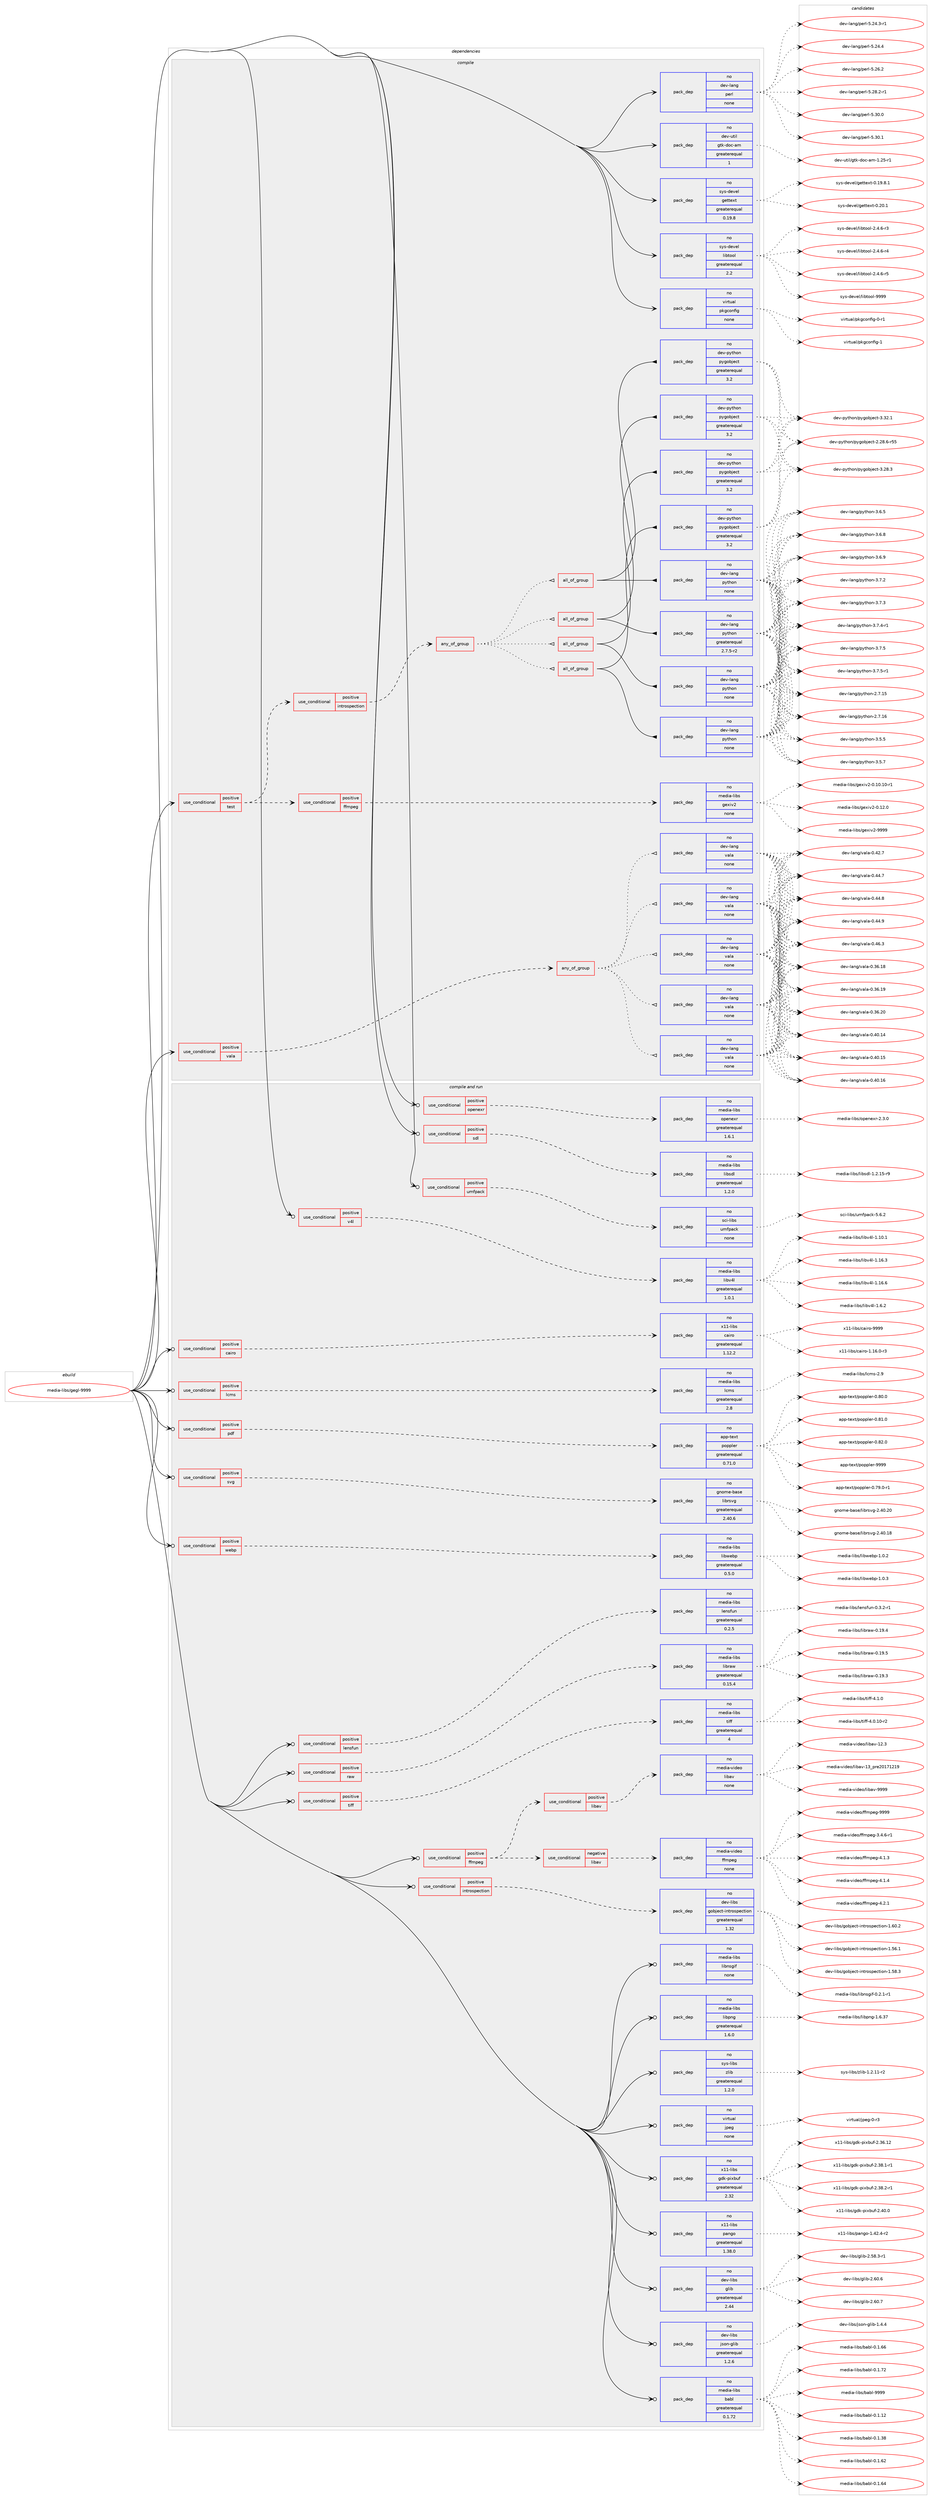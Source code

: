 digraph prolog {

# *************
# Graph options
# *************

newrank=true;
concentrate=true;
compound=true;
graph [rankdir=LR,fontname=Helvetica,fontsize=10,ranksep=1.5];#, ranksep=2.5, nodesep=0.2];
edge  [arrowhead=vee];
node  [fontname=Helvetica,fontsize=10];

# **********
# The ebuild
# **********

subgraph cluster_leftcol {
color=gray;
rank=same;
label=<<i>ebuild</i>>;
id [label="media-libs/gegl-9999", color=red, width=4, href="../media-libs/gegl-9999.svg"];
}

# ****************
# The dependencies
# ****************

subgraph cluster_midcol {
color=gray;
label=<<i>dependencies</i>>;
subgraph cluster_compile {
fillcolor="#eeeeee";
style=filled;
label=<<i>compile</i>>;
subgraph cond191058 {
dependency785679 [label=<<TABLE BORDER="0" CELLBORDER="1" CELLSPACING="0" CELLPADDING="4"><TR><TD ROWSPAN="3" CELLPADDING="10">use_conditional</TD></TR><TR><TD>positive</TD></TR><TR><TD>test</TD></TR></TABLE>>, shape=none, color=red];
subgraph cond191059 {
dependency785680 [label=<<TABLE BORDER="0" CELLBORDER="1" CELLSPACING="0" CELLPADDING="4"><TR><TD ROWSPAN="3" CELLPADDING="10">use_conditional</TD></TR><TR><TD>positive</TD></TR><TR><TD>ffmpeg</TD></TR></TABLE>>, shape=none, color=red];
subgraph pack580976 {
dependency785681 [label=<<TABLE BORDER="0" CELLBORDER="1" CELLSPACING="0" CELLPADDING="4" WIDTH="220"><TR><TD ROWSPAN="6" CELLPADDING="30">pack_dep</TD></TR><TR><TD WIDTH="110">no</TD></TR><TR><TD>media-libs</TD></TR><TR><TD>gexiv2</TD></TR><TR><TD>none</TD></TR><TR><TD></TD></TR></TABLE>>, shape=none, color=blue];
}
dependency785680:e -> dependency785681:w [weight=20,style="dashed",arrowhead="vee"];
}
dependency785679:e -> dependency785680:w [weight=20,style="dashed",arrowhead="vee"];
subgraph cond191060 {
dependency785682 [label=<<TABLE BORDER="0" CELLBORDER="1" CELLSPACING="0" CELLPADDING="4"><TR><TD ROWSPAN="3" CELLPADDING="10">use_conditional</TD></TR><TR><TD>positive</TD></TR><TR><TD>introspection</TD></TR></TABLE>>, shape=none, color=red];
subgraph any13216 {
dependency785683 [label=<<TABLE BORDER="0" CELLBORDER="1" CELLSPACING="0" CELLPADDING="4"><TR><TD CELLPADDING="10">any_of_group</TD></TR></TABLE>>, shape=none, color=red];subgraph all432 {
dependency785684 [label=<<TABLE BORDER="0" CELLBORDER="1" CELLSPACING="0" CELLPADDING="4"><TR><TD CELLPADDING="10">all_of_group</TD></TR></TABLE>>, shape=none, color=red];subgraph pack580977 {
dependency785685 [label=<<TABLE BORDER="0" CELLBORDER="1" CELLSPACING="0" CELLPADDING="4" WIDTH="220"><TR><TD ROWSPAN="6" CELLPADDING="30">pack_dep</TD></TR><TR><TD WIDTH="110">no</TD></TR><TR><TD>dev-lang</TD></TR><TR><TD>python</TD></TR><TR><TD>none</TD></TR><TR><TD></TD></TR></TABLE>>, shape=none, color=blue];
}
dependency785684:e -> dependency785685:w [weight=20,style="solid",arrowhead="inv"];
subgraph pack580978 {
dependency785686 [label=<<TABLE BORDER="0" CELLBORDER="1" CELLSPACING="0" CELLPADDING="4" WIDTH="220"><TR><TD ROWSPAN="6" CELLPADDING="30">pack_dep</TD></TR><TR><TD WIDTH="110">no</TD></TR><TR><TD>dev-python</TD></TR><TR><TD>pygobject</TD></TR><TR><TD>greaterequal</TD></TR><TR><TD>3.2</TD></TR></TABLE>>, shape=none, color=blue];
}
dependency785684:e -> dependency785686:w [weight=20,style="solid",arrowhead="inv"];
}
dependency785683:e -> dependency785684:w [weight=20,style="dotted",arrowhead="oinv"];
subgraph all433 {
dependency785687 [label=<<TABLE BORDER="0" CELLBORDER="1" CELLSPACING="0" CELLPADDING="4"><TR><TD CELLPADDING="10">all_of_group</TD></TR></TABLE>>, shape=none, color=red];subgraph pack580979 {
dependency785688 [label=<<TABLE BORDER="0" CELLBORDER="1" CELLSPACING="0" CELLPADDING="4" WIDTH="220"><TR><TD ROWSPAN="6" CELLPADDING="30">pack_dep</TD></TR><TR><TD WIDTH="110">no</TD></TR><TR><TD>dev-lang</TD></TR><TR><TD>python</TD></TR><TR><TD>none</TD></TR><TR><TD></TD></TR></TABLE>>, shape=none, color=blue];
}
dependency785687:e -> dependency785688:w [weight=20,style="solid",arrowhead="inv"];
subgraph pack580980 {
dependency785689 [label=<<TABLE BORDER="0" CELLBORDER="1" CELLSPACING="0" CELLPADDING="4" WIDTH="220"><TR><TD ROWSPAN="6" CELLPADDING="30">pack_dep</TD></TR><TR><TD WIDTH="110">no</TD></TR><TR><TD>dev-python</TD></TR><TR><TD>pygobject</TD></TR><TR><TD>greaterequal</TD></TR><TR><TD>3.2</TD></TR></TABLE>>, shape=none, color=blue];
}
dependency785687:e -> dependency785689:w [weight=20,style="solid",arrowhead="inv"];
}
dependency785683:e -> dependency785687:w [weight=20,style="dotted",arrowhead="oinv"];
subgraph all434 {
dependency785690 [label=<<TABLE BORDER="0" CELLBORDER="1" CELLSPACING="0" CELLPADDING="4"><TR><TD CELLPADDING="10">all_of_group</TD></TR></TABLE>>, shape=none, color=red];subgraph pack580981 {
dependency785691 [label=<<TABLE BORDER="0" CELLBORDER="1" CELLSPACING="0" CELLPADDING="4" WIDTH="220"><TR><TD ROWSPAN="6" CELLPADDING="30">pack_dep</TD></TR><TR><TD WIDTH="110">no</TD></TR><TR><TD>dev-lang</TD></TR><TR><TD>python</TD></TR><TR><TD>none</TD></TR><TR><TD></TD></TR></TABLE>>, shape=none, color=blue];
}
dependency785690:e -> dependency785691:w [weight=20,style="solid",arrowhead="inv"];
subgraph pack580982 {
dependency785692 [label=<<TABLE BORDER="0" CELLBORDER="1" CELLSPACING="0" CELLPADDING="4" WIDTH="220"><TR><TD ROWSPAN="6" CELLPADDING="30">pack_dep</TD></TR><TR><TD WIDTH="110">no</TD></TR><TR><TD>dev-python</TD></TR><TR><TD>pygobject</TD></TR><TR><TD>greaterequal</TD></TR><TR><TD>3.2</TD></TR></TABLE>>, shape=none, color=blue];
}
dependency785690:e -> dependency785692:w [weight=20,style="solid",arrowhead="inv"];
}
dependency785683:e -> dependency785690:w [weight=20,style="dotted",arrowhead="oinv"];
subgraph all435 {
dependency785693 [label=<<TABLE BORDER="0" CELLBORDER="1" CELLSPACING="0" CELLPADDING="4"><TR><TD CELLPADDING="10">all_of_group</TD></TR></TABLE>>, shape=none, color=red];subgraph pack580983 {
dependency785694 [label=<<TABLE BORDER="0" CELLBORDER="1" CELLSPACING="0" CELLPADDING="4" WIDTH="220"><TR><TD ROWSPAN="6" CELLPADDING="30">pack_dep</TD></TR><TR><TD WIDTH="110">no</TD></TR><TR><TD>dev-lang</TD></TR><TR><TD>python</TD></TR><TR><TD>greaterequal</TD></TR><TR><TD>2.7.5-r2</TD></TR></TABLE>>, shape=none, color=blue];
}
dependency785693:e -> dependency785694:w [weight=20,style="solid",arrowhead="inv"];
subgraph pack580984 {
dependency785695 [label=<<TABLE BORDER="0" CELLBORDER="1" CELLSPACING="0" CELLPADDING="4" WIDTH="220"><TR><TD ROWSPAN="6" CELLPADDING="30">pack_dep</TD></TR><TR><TD WIDTH="110">no</TD></TR><TR><TD>dev-python</TD></TR><TR><TD>pygobject</TD></TR><TR><TD>greaterequal</TD></TR><TR><TD>3.2</TD></TR></TABLE>>, shape=none, color=blue];
}
dependency785693:e -> dependency785695:w [weight=20,style="solid",arrowhead="inv"];
}
dependency785683:e -> dependency785693:w [weight=20,style="dotted",arrowhead="oinv"];
}
dependency785682:e -> dependency785683:w [weight=20,style="dashed",arrowhead="vee"];
}
dependency785679:e -> dependency785682:w [weight=20,style="dashed",arrowhead="vee"];
}
id:e -> dependency785679:w [weight=20,style="solid",arrowhead="vee"];
subgraph cond191061 {
dependency785696 [label=<<TABLE BORDER="0" CELLBORDER="1" CELLSPACING="0" CELLPADDING="4"><TR><TD ROWSPAN="3" CELLPADDING="10">use_conditional</TD></TR><TR><TD>positive</TD></TR><TR><TD>vala</TD></TR></TABLE>>, shape=none, color=red];
subgraph any13217 {
dependency785697 [label=<<TABLE BORDER="0" CELLBORDER="1" CELLSPACING="0" CELLPADDING="4"><TR><TD CELLPADDING="10">any_of_group</TD></TR></TABLE>>, shape=none, color=red];subgraph pack580985 {
dependency785698 [label=<<TABLE BORDER="0" CELLBORDER="1" CELLSPACING="0" CELLPADDING="4" WIDTH="220"><TR><TD ROWSPAN="6" CELLPADDING="30">pack_dep</TD></TR><TR><TD WIDTH="110">no</TD></TR><TR><TD>dev-lang</TD></TR><TR><TD>vala</TD></TR><TR><TD>none</TD></TR><TR><TD></TD></TR></TABLE>>, shape=none, color=blue];
}
dependency785697:e -> dependency785698:w [weight=20,style="dotted",arrowhead="oinv"];
subgraph pack580986 {
dependency785699 [label=<<TABLE BORDER="0" CELLBORDER="1" CELLSPACING="0" CELLPADDING="4" WIDTH="220"><TR><TD ROWSPAN="6" CELLPADDING="30">pack_dep</TD></TR><TR><TD WIDTH="110">no</TD></TR><TR><TD>dev-lang</TD></TR><TR><TD>vala</TD></TR><TR><TD>none</TD></TR><TR><TD></TD></TR></TABLE>>, shape=none, color=blue];
}
dependency785697:e -> dependency785699:w [weight=20,style="dotted",arrowhead="oinv"];
subgraph pack580987 {
dependency785700 [label=<<TABLE BORDER="0" CELLBORDER="1" CELLSPACING="0" CELLPADDING="4" WIDTH="220"><TR><TD ROWSPAN="6" CELLPADDING="30">pack_dep</TD></TR><TR><TD WIDTH="110">no</TD></TR><TR><TD>dev-lang</TD></TR><TR><TD>vala</TD></TR><TR><TD>none</TD></TR><TR><TD></TD></TR></TABLE>>, shape=none, color=blue];
}
dependency785697:e -> dependency785700:w [weight=20,style="dotted",arrowhead="oinv"];
subgraph pack580988 {
dependency785701 [label=<<TABLE BORDER="0" CELLBORDER="1" CELLSPACING="0" CELLPADDING="4" WIDTH="220"><TR><TD ROWSPAN="6" CELLPADDING="30">pack_dep</TD></TR><TR><TD WIDTH="110">no</TD></TR><TR><TD>dev-lang</TD></TR><TR><TD>vala</TD></TR><TR><TD>none</TD></TR><TR><TD></TD></TR></TABLE>>, shape=none, color=blue];
}
dependency785697:e -> dependency785701:w [weight=20,style="dotted",arrowhead="oinv"];
subgraph pack580989 {
dependency785702 [label=<<TABLE BORDER="0" CELLBORDER="1" CELLSPACING="0" CELLPADDING="4" WIDTH="220"><TR><TD ROWSPAN="6" CELLPADDING="30">pack_dep</TD></TR><TR><TD WIDTH="110">no</TD></TR><TR><TD>dev-lang</TD></TR><TR><TD>vala</TD></TR><TR><TD>none</TD></TR><TR><TD></TD></TR></TABLE>>, shape=none, color=blue];
}
dependency785697:e -> dependency785702:w [weight=20,style="dotted",arrowhead="oinv"];
}
dependency785696:e -> dependency785697:w [weight=20,style="dashed",arrowhead="vee"];
}
id:e -> dependency785696:w [weight=20,style="solid",arrowhead="vee"];
subgraph pack580990 {
dependency785703 [label=<<TABLE BORDER="0" CELLBORDER="1" CELLSPACING="0" CELLPADDING="4" WIDTH="220"><TR><TD ROWSPAN="6" CELLPADDING="30">pack_dep</TD></TR><TR><TD WIDTH="110">no</TD></TR><TR><TD>dev-lang</TD></TR><TR><TD>perl</TD></TR><TR><TD>none</TD></TR><TR><TD></TD></TR></TABLE>>, shape=none, color=blue];
}
id:e -> dependency785703:w [weight=20,style="solid",arrowhead="vee"];
subgraph pack580991 {
dependency785704 [label=<<TABLE BORDER="0" CELLBORDER="1" CELLSPACING="0" CELLPADDING="4" WIDTH="220"><TR><TD ROWSPAN="6" CELLPADDING="30">pack_dep</TD></TR><TR><TD WIDTH="110">no</TD></TR><TR><TD>dev-util</TD></TR><TR><TD>gtk-doc-am</TD></TR><TR><TD>greaterequal</TD></TR><TR><TD>1</TD></TR></TABLE>>, shape=none, color=blue];
}
id:e -> dependency785704:w [weight=20,style="solid",arrowhead="vee"];
subgraph pack580992 {
dependency785705 [label=<<TABLE BORDER="0" CELLBORDER="1" CELLSPACING="0" CELLPADDING="4" WIDTH="220"><TR><TD ROWSPAN="6" CELLPADDING="30">pack_dep</TD></TR><TR><TD WIDTH="110">no</TD></TR><TR><TD>sys-devel</TD></TR><TR><TD>gettext</TD></TR><TR><TD>greaterequal</TD></TR><TR><TD>0.19.8</TD></TR></TABLE>>, shape=none, color=blue];
}
id:e -> dependency785705:w [weight=20,style="solid",arrowhead="vee"];
subgraph pack580993 {
dependency785706 [label=<<TABLE BORDER="0" CELLBORDER="1" CELLSPACING="0" CELLPADDING="4" WIDTH="220"><TR><TD ROWSPAN="6" CELLPADDING="30">pack_dep</TD></TR><TR><TD WIDTH="110">no</TD></TR><TR><TD>sys-devel</TD></TR><TR><TD>libtool</TD></TR><TR><TD>greaterequal</TD></TR><TR><TD>2.2</TD></TR></TABLE>>, shape=none, color=blue];
}
id:e -> dependency785706:w [weight=20,style="solid",arrowhead="vee"];
subgraph pack580994 {
dependency785707 [label=<<TABLE BORDER="0" CELLBORDER="1" CELLSPACING="0" CELLPADDING="4" WIDTH="220"><TR><TD ROWSPAN="6" CELLPADDING="30">pack_dep</TD></TR><TR><TD WIDTH="110">no</TD></TR><TR><TD>virtual</TD></TR><TR><TD>pkgconfig</TD></TR><TR><TD>none</TD></TR><TR><TD></TD></TR></TABLE>>, shape=none, color=blue];
}
id:e -> dependency785707:w [weight=20,style="solid",arrowhead="vee"];
}
subgraph cluster_compileandrun {
fillcolor="#eeeeee";
style=filled;
label=<<i>compile and run</i>>;
subgraph cond191062 {
dependency785708 [label=<<TABLE BORDER="0" CELLBORDER="1" CELLSPACING="0" CELLPADDING="4"><TR><TD ROWSPAN="3" CELLPADDING="10">use_conditional</TD></TR><TR><TD>positive</TD></TR><TR><TD>cairo</TD></TR></TABLE>>, shape=none, color=red];
subgraph pack580995 {
dependency785709 [label=<<TABLE BORDER="0" CELLBORDER="1" CELLSPACING="0" CELLPADDING="4" WIDTH="220"><TR><TD ROWSPAN="6" CELLPADDING="30">pack_dep</TD></TR><TR><TD WIDTH="110">no</TD></TR><TR><TD>x11-libs</TD></TR><TR><TD>cairo</TD></TR><TR><TD>greaterequal</TD></TR><TR><TD>1.12.2</TD></TR></TABLE>>, shape=none, color=blue];
}
dependency785708:e -> dependency785709:w [weight=20,style="dashed",arrowhead="vee"];
}
id:e -> dependency785708:w [weight=20,style="solid",arrowhead="odotvee"];
subgraph cond191063 {
dependency785710 [label=<<TABLE BORDER="0" CELLBORDER="1" CELLSPACING="0" CELLPADDING="4"><TR><TD ROWSPAN="3" CELLPADDING="10">use_conditional</TD></TR><TR><TD>positive</TD></TR><TR><TD>ffmpeg</TD></TR></TABLE>>, shape=none, color=red];
subgraph cond191064 {
dependency785711 [label=<<TABLE BORDER="0" CELLBORDER="1" CELLSPACING="0" CELLPADDING="4"><TR><TD ROWSPAN="3" CELLPADDING="10">use_conditional</TD></TR><TR><TD>positive</TD></TR><TR><TD>libav</TD></TR></TABLE>>, shape=none, color=red];
subgraph pack580996 {
dependency785712 [label=<<TABLE BORDER="0" CELLBORDER="1" CELLSPACING="0" CELLPADDING="4" WIDTH="220"><TR><TD ROWSPAN="6" CELLPADDING="30">pack_dep</TD></TR><TR><TD WIDTH="110">no</TD></TR><TR><TD>media-video</TD></TR><TR><TD>libav</TD></TR><TR><TD>none</TD></TR><TR><TD></TD></TR></TABLE>>, shape=none, color=blue];
}
dependency785711:e -> dependency785712:w [weight=20,style="dashed",arrowhead="vee"];
}
dependency785710:e -> dependency785711:w [weight=20,style="dashed",arrowhead="vee"];
subgraph cond191065 {
dependency785713 [label=<<TABLE BORDER="0" CELLBORDER="1" CELLSPACING="0" CELLPADDING="4"><TR><TD ROWSPAN="3" CELLPADDING="10">use_conditional</TD></TR><TR><TD>negative</TD></TR><TR><TD>libav</TD></TR></TABLE>>, shape=none, color=red];
subgraph pack580997 {
dependency785714 [label=<<TABLE BORDER="0" CELLBORDER="1" CELLSPACING="0" CELLPADDING="4" WIDTH="220"><TR><TD ROWSPAN="6" CELLPADDING="30">pack_dep</TD></TR><TR><TD WIDTH="110">no</TD></TR><TR><TD>media-video</TD></TR><TR><TD>ffmpeg</TD></TR><TR><TD>none</TD></TR><TR><TD></TD></TR></TABLE>>, shape=none, color=blue];
}
dependency785713:e -> dependency785714:w [weight=20,style="dashed",arrowhead="vee"];
}
dependency785710:e -> dependency785713:w [weight=20,style="dashed",arrowhead="vee"];
}
id:e -> dependency785710:w [weight=20,style="solid",arrowhead="odotvee"];
subgraph cond191066 {
dependency785715 [label=<<TABLE BORDER="0" CELLBORDER="1" CELLSPACING="0" CELLPADDING="4"><TR><TD ROWSPAN="3" CELLPADDING="10">use_conditional</TD></TR><TR><TD>positive</TD></TR><TR><TD>introspection</TD></TR></TABLE>>, shape=none, color=red];
subgraph pack580998 {
dependency785716 [label=<<TABLE BORDER="0" CELLBORDER="1" CELLSPACING="0" CELLPADDING="4" WIDTH="220"><TR><TD ROWSPAN="6" CELLPADDING="30">pack_dep</TD></TR><TR><TD WIDTH="110">no</TD></TR><TR><TD>dev-libs</TD></TR><TR><TD>gobject-introspection</TD></TR><TR><TD>greaterequal</TD></TR><TR><TD>1.32</TD></TR></TABLE>>, shape=none, color=blue];
}
dependency785715:e -> dependency785716:w [weight=20,style="dashed",arrowhead="vee"];
}
id:e -> dependency785715:w [weight=20,style="solid",arrowhead="odotvee"];
subgraph cond191067 {
dependency785717 [label=<<TABLE BORDER="0" CELLBORDER="1" CELLSPACING="0" CELLPADDING="4"><TR><TD ROWSPAN="3" CELLPADDING="10">use_conditional</TD></TR><TR><TD>positive</TD></TR><TR><TD>lcms</TD></TR></TABLE>>, shape=none, color=red];
subgraph pack580999 {
dependency785718 [label=<<TABLE BORDER="0" CELLBORDER="1" CELLSPACING="0" CELLPADDING="4" WIDTH="220"><TR><TD ROWSPAN="6" CELLPADDING="30">pack_dep</TD></TR><TR><TD WIDTH="110">no</TD></TR><TR><TD>media-libs</TD></TR><TR><TD>lcms</TD></TR><TR><TD>greaterequal</TD></TR><TR><TD>2.8</TD></TR></TABLE>>, shape=none, color=blue];
}
dependency785717:e -> dependency785718:w [weight=20,style="dashed",arrowhead="vee"];
}
id:e -> dependency785717:w [weight=20,style="solid",arrowhead="odotvee"];
subgraph cond191068 {
dependency785719 [label=<<TABLE BORDER="0" CELLBORDER="1" CELLSPACING="0" CELLPADDING="4"><TR><TD ROWSPAN="3" CELLPADDING="10">use_conditional</TD></TR><TR><TD>positive</TD></TR><TR><TD>lensfun</TD></TR></TABLE>>, shape=none, color=red];
subgraph pack581000 {
dependency785720 [label=<<TABLE BORDER="0" CELLBORDER="1" CELLSPACING="0" CELLPADDING="4" WIDTH="220"><TR><TD ROWSPAN="6" CELLPADDING="30">pack_dep</TD></TR><TR><TD WIDTH="110">no</TD></TR><TR><TD>media-libs</TD></TR><TR><TD>lensfun</TD></TR><TR><TD>greaterequal</TD></TR><TR><TD>0.2.5</TD></TR></TABLE>>, shape=none, color=blue];
}
dependency785719:e -> dependency785720:w [weight=20,style="dashed",arrowhead="vee"];
}
id:e -> dependency785719:w [weight=20,style="solid",arrowhead="odotvee"];
subgraph cond191069 {
dependency785721 [label=<<TABLE BORDER="0" CELLBORDER="1" CELLSPACING="0" CELLPADDING="4"><TR><TD ROWSPAN="3" CELLPADDING="10">use_conditional</TD></TR><TR><TD>positive</TD></TR><TR><TD>openexr</TD></TR></TABLE>>, shape=none, color=red];
subgraph pack581001 {
dependency785722 [label=<<TABLE BORDER="0" CELLBORDER="1" CELLSPACING="0" CELLPADDING="4" WIDTH="220"><TR><TD ROWSPAN="6" CELLPADDING="30">pack_dep</TD></TR><TR><TD WIDTH="110">no</TD></TR><TR><TD>media-libs</TD></TR><TR><TD>openexr</TD></TR><TR><TD>greaterequal</TD></TR><TR><TD>1.6.1</TD></TR></TABLE>>, shape=none, color=blue];
}
dependency785721:e -> dependency785722:w [weight=20,style="dashed",arrowhead="vee"];
}
id:e -> dependency785721:w [weight=20,style="solid",arrowhead="odotvee"];
subgraph cond191070 {
dependency785723 [label=<<TABLE BORDER="0" CELLBORDER="1" CELLSPACING="0" CELLPADDING="4"><TR><TD ROWSPAN="3" CELLPADDING="10">use_conditional</TD></TR><TR><TD>positive</TD></TR><TR><TD>pdf</TD></TR></TABLE>>, shape=none, color=red];
subgraph pack581002 {
dependency785724 [label=<<TABLE BORDER="0" CELLBORDER="1" CELLSPACING="0" CELLPADDING="4" WIDTH="220"><TR><TD ROWSPAN="6" CELLPADDING="30">pack_dep</TD></TR><TR><TD WIDTH="110">no</TD></TR><TR><TD>app-text</TD></TR><TR><TD>poppler</TD></TR><TR><TD>greaterequal</TD></TR><TR><TD>0.71.0</TD></TR></TABLE>>, shape=none, color=blue];
}
dependency785723:e -> dependency785724:w [weight=20,style="dashed",arrowhead="vee"];
}
id:e -> dependency785723:w [weight=20,style="solid",arrowhead="odotvee"];
subgraph cond191071 {
dependency785725 [label=<<TABLE BORDER="0" CELLBORDER="1" CELLSPACING="0" CELLPADDING="4"><TR><TD ROWSPAN="3" CELLPADDING="10">use_conditional</TD></TR><TR><TD>positive</TD></TR><TR><TD>raw</TD></TR></TABLE>>, shape=none, color=red];
subgraph pack581003 {
dependency785726 [label=<<TABLE BORDER="0" CELLBORDER="1" CELLSPACING="0" CELLPADDING="4" WIDTH="220"><TR><TD ROWSPAN="6" CELLPADDING="30">pack_dep</TD></TR><TR><TD WIDTH="110">no</TD></TR><TR><TD>media-libs</TD></TR><TR><TD>libraw</TD></TR><TR><TD>greaterequal</TD></TR><TR><TD>0.15.4</TD></TR></TABLE>>, shape=none, color=blue];
}
dependency785725:e -> dependency785726:w [weight=20,style="dashed",arrowhead="vee"];
}
id:e -> dependency785725:w [weight=20,style="solid",arrowhead="odotvee"];
subgraph cond191072 {
dependency785727 [label=<<TABLE BORDER="0" CELLBORDER="1" CELLSPACING="0" CELLPADDING="4"><TR><TD ROWSPAN="3" CELLPADDING="10">use_conditional</TD></TR><TR><TD>positive</TD></TR><TR><TD>sdl</TD></TR></TABLE>>, shape=none, color=red];
subgraph pack581004 {
dependency785728 [label=<<TABLE BORDER="0" CELLBORDER="1" CELLSPACING="0" CELLPADDING="4" WIDTH="220"><TR><TD ROWSPAN="6" CELLPADDING="30">pack_dep</TD></TR><TR><TD WIDTH="110">no</TD></TR><TR><TD>media-libs</TD></TR><TR><TD>libsdl</TD></TR><TR><TD>greaterequal</TD></TR><TR><TD>1.2.0</TD></TR></TABLE>>, shape=none, color=blue];
}
dependency785727:e -> dependency785728:w [weight=20,style="dashed",arrowhead="vee"];
}
id:e -> dependency785727:w [weight=20,style="solid",arrowhead="odotvee"];
subgraph cond191073 {
dependency785729 [label=<<TABLE BORDER="0" CELLBORDER="1" CELLSPACING="0" CELLPADDING="4"><TR><TD ROWSPAN="3" CELLPADDING="10">use_conditional</TD></TR><TR><TD>positive</TD></TR><TR><TD>svg</TD></TR></TABLE>>, shape=none, color=red];
subgraph pack581005 {
dependency785730 [label=<<TABLE BORDER="0" CELLBORDER="1" CELLSPACING="0" CELLPADDING="4" WIDTH="220"><TR><TD ROWSPAN="6" CELLPADDING="30">pack_dep</TD></TR><TR><TD WIDTH="110">no</TD></TR><TR><TD>gnome-base</TD></TR><TR><TD>librsvg</TD></TR><TR><TD>greaterequal</TD></TR><TR><TD>2.40.6</TD></TR></TABLE>>, shape=none, color=blue];
}
dependency785729:e -> dependency785730:w [weight=20,style="dashed",arrowhead="vee"];
}
id:e -> dependency785729:w [weight=20,style="solid",arrowhead="odotvee"];
subgraph cond191074 {
dependency785731 [label=<<TABLE BORDER="0" CELLBORDER="1" CELLSPACING="0" CELLPADDING="4"><TR><TD ROWSPAN="3" CELLPADDING="10">use_conditional</TD></TR><TR><TD>positive</TD></TR><TR><TD>tiff</TD></TR></TABLE>>, shape=none, color=red];
subgraph pack581006 {
dependency785732 [label=<<TABLE BORDER="0" CELLBORDER="1" CELLSPACING="0" CELLPADDING="4" WIDTH="220"><TR><TD ROWSPAN="6" CELLPADDING="30">pack_dep</TD></TR><TR><TD WIDTH="110">no</TD></TR><TR><TD>media-libs</TD></TR><TR><TD>tiff</TD></TR><TR><TD>greaterequal</TD></TR><TR><TD>4</TD></TR></TABLE>>, shape=none, color=blue];
}
dependency785731:e -> dependency785732:w [weight=20,style="dashed",arrowhead="vee"];
}
id:e -> dependency785731:w [weight=20,style="solid",arrowhead="odotvee"];
subgraph cond191075 {
dependency785733 [label=<<TABLE BORDER="0" CELLBORDER="1" CELLSPACING="0" CELLPADDING="4"><TR><TD ROWSPAN="3" CELLPADDING="10">use_conditional</TD></TR><TR><TD>positive</TD></TR><TR><TD>umfpack</TD></TR></TABLE>>, shape=none, color=red];
subgraph pack581007 {
dependency785734 [label=<<TABLE BORDER="0" CELLBORDER="1" CELLSPACING="0" CELLPADDING="4" WIDTH="220"><TR><TD ROWSPAN="6" CELLPADDING="30">pack_dep</TD></TR><TR><TD WIDTH="110">no</TD></TR><TR><TD>sci-libs</TD></TR><TR><TD>umfpack</TD></TR><TR><TD>none</TD></TR><TR><TD></TD></TR></TABLE>>, shape=none, color=blue];
}
dependency785733:e -> dependency785734:w [weight=20,style="dashed",arrowhead="vee"];
}
id:e -> dependency785733:w [weight=20,style="solid",arrowhead="odotvee"];
subgraph cond191076 {
dependency785735 [label=<<TABLE BORDER="0" CELLBORDER="1" CELLSPACING="0" CELLPADDING="4"><TR><TD ROWSPAN="3" CELLPADDING="10">use_conditional</TD></TR><TR><TD>positive</TD></TR><TR><TD>v4l</TD></TR></TABLE>>, shape=none, color=red];
subgraph pack581008 {
dependency785736 [label=<<TABLE BORDER="0" CELLBORDER="1" CELLSPACING="0" CELLPADDING="4" WIDTH="220"><TR><TD ROWSPAN="6" CELLPADDING="30">pack_dep</TD></TR><TR><TD WIDTH="110">no</TD></TR><TR><TD>media-libs</TD></TR><TR><TD>libv4l</TD></TR><TR><TD>greaterequal</TD></TR><TR><TD>1.0.1</TD></TR></TABLE>>, shape=none, color=blue];
}
dependency785735:e -> dependency785736:w [weight=20,style="dashed",arrowhead="vee"];
}
id:e -> dependency785735:w [weight=20,style="solid",arrowhead="odotvee"];
subgraph cond191077 {
dependency785737 [label=<<TABLE BORDER="0" CELLBORDER="1" CELLSPACING="0" CELLPADDING="4"><TR><TD ROWSPAN="3" CELLPADDING="10">use_conditional</TD></TR><TR><TD>positive</TD></TR><TR><TD>webp</TD></TR></TABLE>>, shape=none, color=red];
subgraph pack581009 {
dependency785738 [label=<<TABLE BORDER="0" CELLBORDER="1" CELLSPACING="0" CELLPADDING="4" WIDTH="220"><TR><TD ROWSPAN="6" CELLPADDING="30">pack_dep</TD></TR><TR><TD WIDTH="110">no</TD></TR><TR><TD>media-libs</TD></TR><TR><TD>libwebp</TD></TR><TR><TD>greaterequal</TD></TR><TR><TD>0.5.0</TD></TR></TABLE>>, shape=none, color=blue];
}
dependency785737:e -> dependency785738:w [weight=20,style="dashed",arrowhead="vee"];
}
id:e -> dependency785737:w [weight=20,style="solid",arrowhead="odotvee"];
subgraph pack581010 {
dependency785739 [label=<<TABLE BORDER="0" CELLBORDER="1" CELLSPACING="0" CELLPADDING="4" WIDTH="220"><TR><TD ROWSPAN="6" CELLPADDING="30">pack_dep</TD></TR><TR><TD WIDTH="110">no</TD></TR><TR><TD>dev-libs</TD></TR><TR><TD>glib</TD></TR><TR><TD>greaterequal</TD></TR><TR><TD>2.44</TD></TR></TABLE>>, shape=none, color=blue];
}
id:e -> dependency785739:w [weight=20,style="solid",arrowhead="odotvee"];
subgraph pack581011 {
dependency785740 [label=<<TABLE BORDER="0" CELLBORDER="1" CELLSPACING="0" CELLPADDING="4" WIDTH="220"><TR><TD ROWSPAN="6" CELLPADDING="30">pack_dep</TD></TR><TR><TD WIDTH="110">no</TD></TR><TR><TD>dev-libs</TD></TR><TR><TD>json-glib</TD></TR><TR><TD>greaterequal</TD></TR><TR><TD>1.2.6</TD></TR></TABLE>>, shape=none, color=blue];
}
id:e -> dependency785740:w [weight=20,style="solid",arrowhead="odotvee"];
subgraph pack581012 {
dependency785741 [label=<<TABLE BORDER="0" CELLBORDER="1" CELLSPACING="0" CELLPADDING="4" WIDTH="220"><TR><TD ROWSPAN="6" CELLPADDING="30">pack_dep</TD></TR><TR><TD WIDTH="110">no</TD></TR><TR><TD>media-libs</TD></TR><TR><TD>babl</TD></TR><TR><TD>greaterequal</TD></TR><TR><TD>0.1.72</TD></TR></TABLE>>, shape=none, color=blue];
}
id:e -> dependency785741:w [weight=20,style="solid",arrowhead="odotvee"];
subgraph pack581013 {
dependency785742 [label=<<TABLE BORDER="0" CELLBORDER="1" CELLSPACING="0" CELLPADDING="4" WIDTH="220"><TR><TD ROWSPAN="6" CELLPADDING="30">pack_dep</TD></TR><TR><TD WIDTH="110">no</TD></TR><TR><TD>media-libs</TD></TR><TR><TD>libnsgif</TD></TR><TR><TD>none</TD></TR><TR><TD></TD></TR></TABLE>>, shape=none, color=blue];
}
id:e -> dependency785742:w [weight=20,style="solid",arrowhead="odotvee"];
subgraph pack581014 {
dependency785743 [label=<<TABLE BORDER="0" CELLBORDER="1" CELLSPACING="0" CELLPADDING="4" WIDTH="220"><TR><TD ROWSPAN="6" CELLPADDING="30">pack_dep</TD></TR><TR><TD WIDTH="110">no</TD></TR><TR><TD>media-libs</TD></TR><TR><TD>libpng</TD></TR><TR><TD>greaterequal</TD></TR><TR><TD>1.6.0</TD></TR></TABLE>>, shape=none, color=blue];
}
id:e -> dependency785743:w [weight=20,style="solid",arrowhead="odotvee"];
subgraph pack581015 {
dependency785744 [label=<<TABLE BORDER="0" CELLBORDER="1" CELLSPACING="0" CELLPADDING="4" WIDTH="220"><TR><TD ROWSPAN="6" CELLPADDING="30">pack_dep</TD></TR><TR><TD WIDTH="110">no</TD></TR><TR><TD>sys-libs</TD></TR><TR><TD>zlib</TD></TR><TR><TD>greaterequal</TD></TR><TR><TD>1.2.0</TD></TR></TABLE>>, shape=none, color=blue];
}
id:e -> dependency785744:w [weight=20,style="solid",arrowhead="odotvee"];
subgraph pack581016 {
dependency785745 [label=<<TABLE BORDER="0" CELLBORDER="1" CELLSPACING="0" CELLPADDING="4" WIDTH="220"><TR><TD ROWSPAN="6" CELLPADDING="30">pack_dep</TD></TR><TR><TD WIDTH="110">no</TD></TR><TR><TD>virtual</TD></TR><TR><TD>jpeg</TD></TR><TR><TD>none</TD></TR><TR><TD></TD></TR></TABLE>>, shape=none, color=blue];
}
id:e -> dependency785745:w [weight=20,style="solid",arrowhead="odotvee"];
subgraph pack581017 {
dependency785746 [label=<<TABLE BORDER="0" CELLBORDER="1" CELLSPACING="0" CELLPADDING="4" WIDTH="220"><TR><TD ROWSPAN="6" CELLPADDING="30">pack_dep</TD></TR><TR><TD WIDTH="110">no</TD></TR><TR><TD>x11-libs</TD></TR><TR><TD>gdk-pixbuf</TD></TR><TR><TD>greaterequal</TD></TR><TR><TD>2.32</TD></TR></TABLE>>, shape=none, color=blue];
}
id:e -> dependency785746:w [weight=20,style="solid",arrowhead="odotvee"];
subgraph pack581018 {
dependency785747 [label=<<TABLE BORDER="0" CELLBORDER="1" CELLSPACING="0" CELLPADDING="4" WIDTH="220"><TR><TD ROWSPAN="6" CELLPADDING="30">pack_dep</TD></TR><TR><TD WIDTH="110">no</TD></TR><TR><TD>x11-libs</TD></TR><TR><TD>pango</TD></TR><TR><TD>greaterequal</TD></TR><TR><TD>1.38.0</TD></TR></TABLE>>, shape=none, color=blue];
}
id:e -> dependency785747:w [weight=20,style="solid",arrowhead="odotvee"];
}
subgraph cluster_run {
fillcolor="#eeeeee";
style=filled;
label=<<i>run</i>>;
}
}

# **************
# The candidates
# **************

subgraph cluster_choices {
rank=same;
color=gray;
label=<<i>candidates</i>>;

subgraph choice580976 {
color=black;
nodesep=1;
choice109101100105974510810598115471031011201051185045484649484649484511449 [label="media-libs/gexiv2-0.10.10-r1", color=red, width=4,href="../media-libs/gexiv2-0.10.10-r1.svg"];
choice109101100105974510810598115471031011201051185045484649504648 [label="media-libs/gexiv2-0.12.0", color=red, width=4,href="../media-libs/gexiv2-0.12.0.svg"];
choice10910110010597451081059811547103101120105118504557575757 [label="media-libs/gexiv2-9999", color=red, width=4,href="../media-libs/gexiv2-9999.svg"];
dependency785681:e -> choice109101100105974510810598115471031011201051185045484649484649484511449:w [style=dotted,weight="100"];
dependency785681:e -> choice109101100105974510810598115471031011201051185045484649504648:w [style=dotted,weight="100"];
dependency785681:e -> choice10910110010597451081059811547103101120105118504557575757:w [style=dotted,weight="100"];
}
subgraph choice580977 {
color=black;
nodesep=1;
choice10010111845108971101034711212111610411111045504655464953 [label="dev-lang/python-2.7.15", color=red, width=4,href="../dev-lang/python-2.7.15.svg"];
choice10010111845108971101034711212111610411111045504655464954 [label="dev-lang/python-2.7.16", color=red, width=4,href="../dev-lang/python-2.7.16.svg"];
choice100101118451089711010347112121116104111110455146534653 [label="dev-lang/python-3.5.5", color=red, width=4,href="../dev-lang/python-3.5.5.svg"];
choice100101118451089711010347112121116104111110455146534655 [label="dev-lang/python-3.5.7", color=red, width=4,href="../dev-lang/python-3.5.7.svg"];
choice100101118451089711010347112121116104111110455146544653 [label="dev-lang/python-3.6.5", color=red, width=4,href="../dev-lang/python-3.6.5.svg"];
choice100101118451089711010347112121116104111110455146544656 [label="dev-lang/python-3.6.8", color=red, width=4,href="../dev-lang/python-3.6.8.svg"];
choice100101118451089711010347112121116104111110455146544657 [label="dev-lang/python-3.6.9", color=red, width=4,href="../dev-lang/python-3.6.9.svg"];
choice100101118451089711010347112121116104111110455146554650 [label="dev-lang/python-3.7.2", color=red, width=4,href="../dev-lang/python-3.7.2.svg"];
choice100101118451089711010347112121116104111110455146554651 [label="dev-lang/python-3.7.3", color=red, width=4,href="../dev-lang/python-3.7.3.svg"];
choice1001011184510897110103471121211161041111104551465546524511449 [label="dev-lang/python-3.7.4-r1", color=red, width=4,href="../dev-lang/python-3.7.4-r1.svg"];
choice100101118451089711010347112121116104111110455146554653 [label="dev-lang/python-3.7.5", color=red, width=4,href="../dev-lang/python-3.7.5.svg"];
choice1001011184510897110103471121211161041111104551465546534511449 [label="dev-lang/python-3.7.5-r1", color=red, width=4,href="../dev-lang/python-3.7.5-r1.svg"];
dependency785685:e -> choice10010111845108971101034711212111610411111045504655464953:w [style=dotted,weight="100"];
dependency785685:e -> choice10010111845108971101034711212111610411111045504655464954:w [style=dotted,weight="100"];
dependency785685:e -> choice100101118451089711010347112121116104111110455146534653:w [style=dotted,weight="100"];
dependency785685:e -> choice100101118451089711010347112121116104111110455146534655:w [style=dotted,weight="100"];
dependency785685:e -> choice100101118451089711010347112121116104111110455146544653:w [style=dotted,weight="100"];
dependency785685:e -> choice100101118451089711010347112121116104111110455146544656:w [style=dotted,weight="100"];
dependency785685:e -> choice100101118451089711010347112121116104111110455146544657:w [style=dotted,weight="100"];
dependency785685:e -> choice100101118451089711010347112121116104111110455146554650:w [style=dotted,weight="100"];
dependency785685:e -> choice100101118451089711010347112121116104111110455146554651:w [style=dotted,weight="100"];
dependency785685:e -> choice1001011184510897110103471121211161041111104551465546524511449:w [style=dotted,weight="100"];
dependency785685:e -> choice100101118451089711010347112121116104111110455146554653:w [style=dotted,weight="100"];
dependency785685:e -> choice1001011184510897110103471121211161041111104551465546534511449:w [style=dotted,weight="100"];
}
subgraph choice580978 {
color=black;
nodesep=1;
choice1001011184511212111610411111047112121103111981061019911645504650564654451145353 [label="dev-python/pygobject-2.28.6-r55", color=red, width=4,href="../dev-python/pygobject-2.28.6-r55.svg"];
choice1001011184511212111610411111047112121103111981061019911645514650564651 [label="dev-python/pygobject-3.28.3", color=red, width=4,href="../dev-python/pygobject-3.28.3.svg"];
choice1001011184511212111610411111047112121103111981061019911645514651504649 [label="dev-python/pygobject-3.32.1", color=red, width=4,href="../dev-python/pygobject-3.32.1.svg"];
dependency785686:e -> choice1001011184511212111610411111047112121103111981061019911645504650564654451145353:w [style=dotted,weight="100"];
dependency785686:e -> choice1001011184511212111610411111047112121103111981061019911645514650564651:w [style=dotted,weight="100"];
dependency785686:e -> choice1001011184511212111610411111047112121103111981061019911645514651504649:w [style=dotted,weight="100"];
}
subgraph choice580979 {
color=black;
nodesep=1;
choice10010111845108971101034711212111610411111045504655464953 [label="dev-lang/python-2.7.15", color=red, width=4,href="../dev-lang/python-2.7.15.svg"];
choice10010111845108971101034711212111610411111045504655464954 [label="dev-lang/python-2.7.16", color=red, width=4,href="../dev-lang/python-2.7.16.svg"];
choice100101118451089711010347112121116104111110455146534653 [label="dev-lang/python-3.5.5", color=red, width=4,href="../dev-lang/python-3.5.5.svg"];
choice100101118451089711010347112121116104111110455146534655 [label="dev-lang/python-3.5.7", color=red, width=4,href="../dev-lang/python-3.5.7.svg"];
choice100101118451089711010347112121116104111110455146544653 [label="dev-lang/python-3.6.5", color=red, width=4,href="../dev-lang/python-3.6.5.svg"];
choice100101118451089711010347112121116104111110455146544656 [label="dev-lang/python-3.6.8", color=red, width=4,href="../dev-lang/python-3.6.8.svg"];
choice100101118451089711010347112121116104111110455146544657 [label="dev-lang/python-3.6.9", color=red, width=4,href="../dev-lang/python-3.6.9.svg"];
choice100101118451089711010347112121116104111110455146554650 [label="dev-lang/python-3.7.2", color=red, width=4,href="../dev-lang/python-3.7.2.svg"];
choice100101118451089711010347112121116104111110455146554651 [label="dev-lang/python-3.7.3", color=red, width=4,href="../dev-lang/python-3.7.3.svg"];
choice1001011184510897110103471121211161041111104551465546524511449 [label="dev-lang/python-3.7.4-r1", color=red, width=4,href="../dev-lang/python-3.7.4-r1.svg"];
choice100101118451089711010347112121116104111110455146554653 [label="dev-lang/python-3.7.5", color=red, width=4,href="../dev-lang/python-3.7.5.svg"];
choice1001011184510897110103471121211161041111104551465546534511449 [label="dev-lang/python-3.7.5-r1", color=red, width=4,href="../dev-lang/python-3.7.5-r1.svg"];
dependency785688:e -> choice10010111845108971101034711212111610411111045504655464953:w [style=dotted,weight="100"];
dependency785688:e -> choice10010111845108971101034711212111610411111045504655464954:w [style=dotted,weight="100"];
dependency785688:e -> choice100101118451089711010347112121116104111110455146534653:w [style=dotted,weight="100"];
dependency785688:e -> choice100101118451089711010347112121116104111110455146534655:w [style=dotted,weight="100"];
dependency785688:e -> choice100101118451089711010347112121116104111110455146544653:w [style=dotted,weight="100"];
dependency785688:e -> choice100101118451089711010347112121116104111110455146544656:w [style=dotted,weight="100"];
dependency785688:e -> choice100101118451089711010347112121116104111110455146544657:w [style=dotted,weight="100"];
dependency785688:e -> choice100101118451089711010347112121116104111110455146554650:w [style=dotted,weight="100"];
dependency785688:e -> choice100101118451089711010347112121116104111110455146554651:w [style=dotted,weight="100"];
dependency785688:e -> choice1001011184510897110103471121211161041111104551465546524511449:w [style=dotted,weight="100"];
dependency785688:e -> choice100101118451089711010347112121116104111110455146554653:w [style=dotted,weight="100"];
dependency785688:e -> choice1001011184510897110103471121211161041111104551465546534511449:w [style=dotted,weight="100"];
}
subgraph choice580980 {
color=black;
nodesep=1;
choice1001011184511212111610411111047112121103111981061019911645504650564654451145353 [label="dev-python/pygobject-2.28.6-r55", color=red, width=4,href="../dev-python/pygobject-2.28.6-r55.svg"];
choice1001011184511212111610411111047112121103111981061019911645514650564651 [label="dev-python/pygobject-3.28.3", color=red, width=4,href="../dev-python/pygobject-3.28.3.svg"];
choice1001011184511212111610411111047112121103111981061019911645514651504649 [label="dev-python/pygobject-3.32.1", color=red, width=4,href="../dev-python/pygobject-3.32.1.svg"];
dependency785689:e -> choice1001011184511212111610411111047112121103111981061019911645504650564654451145353:w [style=dotted,weight="100"];
dependency785689:e -> choice1001011184511212111610411111047112121103111981061019911645514650564651:w [style=dotted,weight="100"];
dependency785689:e -> choice1001011184511212111610411111047112121103111981061019911645514651504649:w [style=dotted,weight="100"];
}
subgraph choice580981 {
color=black;
nodesep=1;
choice10010111845108971101034711212111610411111045504655464953 [label="dev-lang/python-2.7.15", color=red, width=4,href="../dev-lang/python-2.7.15.svg"];
choice10010111845108971101034711212111610411111045504655464954 [label="dev-lang/python-2.7.16", color=red, width=4,href="../dev-lang/python-2.7.16.svg"];
choice100101118451089711010347112121116104111110455146534653 [label="dev-lang/python-3.5.5", color=red, width=4,href="../dev-lang/python-3.5.5.svg"];
choice100101118451089711010347112121116104111110455146534655 [label="dev-lang/python-3.5.7", color=red, width=4,href="../dev-lang/python-3.5.7.svg"];
choice100101118451089711010347112121116104111110455146544653 [label="dev-lang/python-3.6.5", color=red, width=4,href="../dev-lang/python-3.6.5.svg"];
choice100101118451089711010347112121116104111110455146544656 [label="dev-lang/python-3.6.8", color=red, width=4,href="../dev-lang/python-3.6.8.svg"];
choice100101118451089711010347112121116104111110455146544657 [label="dev-lang/python-3.6.9", color=red, width=4,href="../dev-lang/python-3.6.9.svg"];
choice100101118451089711010347112121116104111110455146554650 [label="dev-lang/python-3.7.2", color=red, width=4,href="../dev-lang/python-3.7.2.svg"];
choice100101118451089711010347112121116104111110455146554651 [label="dev-lang/python-3.7.3", color=red, width=4,href="../dev-lang/python-3.7.3.svg"];
choice1001011184510897110103471121211161041111104551465546524511449 [label="dev-lang/python-3.7.4-r1", color=red, width=4,href="../dev-lang/python-3.7.4-r1.svg"];
choice100101118451089711010347112121116104111110455146554653 [label="dev-lang/python-3.7.5", color=red, width=4,href="../dev-lang/python-3.7.5.svg"];
choice1001011184510897110103471121211161041111104551465546534511449 [label="dev-lang/python-3.7.5-r1", color=red, width=4,href="../dev-lang/python-3.7.5-r1.svg"];
dependency785691:e -> choice10010111845108971101034711212111610411111045504655464953:w [style=dotted,weight="100"];
dependency785691:e -> choice10010111845108971101034711212111610411111045504655464954:w [style=dotted,weight="100"];
dependency785691:e -> choice100101118451089711010347112121116104111110455146534653:w [style=dotted,weight="100"];
dependency785691:e -> choice100101118451089711010347112121116104111110455146534655:w [style=dotted,weight="100"];
dependency785691:e -> choice100101118451089711010347112121116104111110455146544653:w [style=dotted,weight="100"];
dependency785691:e -> choice100101118451089711010347112121116104111110455146544656:w [style=dotted,weight="100"];
dependency785691:e -> choice100101118451089711010347112121116104111110455146544657:w [style=dotted,weight="100"];
dependency785691:e -> choice100101118451089711010347112121116104111110455146554650:w [style=dotted,weight="100"];
dependency785691:e -> choice100101118451089711010347112121116104111110455146554651:w [style=dotted,weight="100"];
dependency785691:e -> choice1001011184510897110103471121211161041111104551465546524511449:w [style=dotted,weight="100"];
dependency785691:e -> choice100101118451089711010347112121116104111110455146554653:w [style=dotted,weight="100"];
dependency785691:e -> choice1001011184510897110103471121211161041111104551465546534511449:w [style=dotted,weight="100"];
}
subgraph choice580982 {
color=black;
nodesep=1;
choice1001011184511212111610411111047112121103111981061019911645504650564654451145353 [label="dev-python/pygobject-2.28.6-r55", color=red, width=4,href="../dev-python/pygobject-2.28.6-r55.svg"];
choice1001011184511212111610411111047112121103111981061019911645514650564651 [label="dev-python/pygobject-3.28.3", color=red, width=4,href="../dev-python/pygobject-3.28.3.svg"];
choice1001011184511212111610411111047112121103111981061019911645514651504649 [label="dev-python/pygobject-3.32.1", color=red, width=4,href="../dev-python/pygobject-3.32.1.svg"];
dependency785692:e -> choice1001011184511212111610411111047112121103111981061019911645504650564654451145353:w [style=dotted,weight="100"];
dependency785692:e -> choice1001011184511212111610411111047112121103111981061019911645514650564651:w [style=dotted,weight="100"];
dependency785692:e -> choice1001011184511212111610411111047112121103111981061019911645514651504649:w [style=dotted,weight="100"];
}
subgraph choice580983 {
color=black;
nodesep=1;
choice10010111845108971101034711212111610411111045504655464953 [label="dev-lang/python-2.7.15", color=red, width=4,href="../dev-lang/python-2.7.15.svg"];
choice10010111845108971101034711212111610411111045504655464954 [label="dev-lang/python-2.7.16", color=red, width=4,href="../dev-lang/python-2.7.16.svg"];
choice100101118451089711010347112121116104111110455146534653 [label="dev-lang/python-3.5.5", color=red, width=4,href="../dev-lang/python-3.5.5.svg"];
choice100101118451089711010347112121116104111110455146534655 [label="dev-lang/python-3.5.7", color=red, width=4,href="../dev-lang/python-3.5.7.svg"];
choice100101118451089711010347112121116104111110455146544653 [label="dev-lang/python-3.6.5", color=red, width=4,href="../dev-lang/python-3.6.5.svg"];
choice100101118451089711010347112121116104111110455146544656 [label="dev-lang/python-3.6.8", color=red, width=4,href="../dev-lang/python-3.6.8.svg"];
choice100101118451089711010347112121116104111110455146544657 [label="dev-lang/python-3.6.9", color=red, width=4,href="../dev-lang/python-3.6.9.svg"];
choice100101118451089711010347112121116104111110455146554650 [label="dev-lang/python-3.7.2", color=red, width=4,href="../dev-lang/python-3.7.2.svg"];
choice100101118451089711010347112121116104111110455146554651 [label="dev-lang/python-3.7.3", color=red, width=4,href="../dev-lang/python-3.7.3.svg"];
choice1001011184510897110103471121211161041111104551465546524511449 [label="dev-lang/python-3.7.4-r1", color=red, width=4,href="../dev-lang/python-3.7.4-r1.svg"];
choice100101118451089711010347112121116104111110455146554653 [label="dev-lang/python-3.7.5", color=red, width=4,href="../dev-lang/python-3.7.5.svg"];
choice1001011184510897110103471121211161041111104551465546534511449 [label="dev-lang/python-3.7.5-r1", color=red, width=4,href="../dev-lang/python-3.7.5-r1.svg"];
dependency785694:e -> choice10010111845108971101034711212111610411111045504655464953:w [style=dotted,weight="100"];
dependency785694:e -> choice10010111845108971101034711212111610411111045504655464954:w [style=dotted,weight="100"];
dependency785694:e -> choice100101118451089711010347112121116104111110455146534653:w [style=dotted,weight="100"];
dependency785694:e -> choice100101118451089711010347112121116104111110455146534655:w [style=dotted,weight="100"];
dependency785694:e -> choice100101118451089711010347112121116104111110455146544653:w [style=dotted,weight="100"];
dependency785694:e -> choice100101118451089711010347112121116104111110455146544656:w [style=dotted,weight="100"];
dependency785694:e -> choice100101118451089711010347112121116104111110455146544657:w [style=dotted,weight="100"];
dependency785694:e -> choice100101118451089711010347112121116104111110455146554650:w [style=dotted,weight="100"];
dependency785694:e -> choice100101118451089711010347112121116104111110455146554651:w [style=dotted,weight="100"];
dependency785694:e -> choice1001011184510897110103471121211161041111104551465546524511449:w [style=dotted,weight="100"];
dependency785694:e -> choice100101118451089711010347112121116104111110455146554653:w [style=dotted,weight="100"];
dependency785694:e -> choice1001011184510897110103471121211161041111104551465546534511449:w [style=dotted,weight="100"];
}
subgraph choice580984 {
color=black;
nodesep=1;
choice1001011184511212111610411111047112121103111981061019911645504650564654451145353 [label="dev-python/pygobject-2.28.6-r55", color=red, width=4,href="../dev-python/pygobject-2.28.6-r55.svg"];
choice1001011184511212111610411111047112121103111981061019911645514650564651 [label="dev-python/pygobject-3.28.3", color=red, width=4,href="../dev-python/pygobject-3.28.3.svg"];
choice1001011184511212111610411111047112121103111981061019911645514651504649 [label="dev-python/pygobject-3.32.1", color=red, width=4,href="../dev-python/pygobject-3.32.1.svg"];
dependency785695:e -> choice1001011184511212111610411111047112121103111981061019911645504650564654451145353:w [style=dotted,weight="100"];
dependency785695:e -> choice1001011184511212111610411111047112121103111981061019911645514650564651:w [style=dotted,weight="100"];
dependency785695:e -> choice1001011184511212111610411111047112121103111981061019911645514651504649:w [style=dotted,weight="100"];
}
subgraph choice580985 {
color=black;
nodesep=1;
choice10010111845108971101034711897108974548465154464956 [label="dev-lang/vala-0.36.18", color=red, width=4,href="../dev-lang/vala-0.36.18.svg"];
choice10010111845108971101034711897108974548465154464957 [label="dev-lang/vala-0.36.19", color=red, width=4,href="../dev-lang/vala-0.36.19.svg"];
choice10010111845108971101034711897108974548465154465048 [label="dev-lang/vala-0.36.20", color=red, width=4,href="../dev-lang/vala-0.36.20.svg"];
choice10010111845108971101034711897108974548465248464952 [label="dev-lang/vala-0.40.14", color=red, width=4,href="../dev-lang/vala-0.40.14.svg"];
choice10010111845108971101034711897108974548465248464953 [label="dev-lang/vala-0.40.15", color=red, width=4,href="../dev-lang/vala-0.40.15.svg"];
choice10010111845108971101034711897108974548465248464954 [label="dev-lang/vala-0.40.16", color=red, width=4,href="../dev-lang/vala-0.40.16.svg"];
choice100101118451089711010347118971089745484652504655 [label="dev-lang/vala-0.42.7", color=red, width=4,href="../dev-lang/vala-0.42.7.svg"];
choice100101118451089711010347118971089745484652524655 [label="dev-lang/vala-0.44.7", color=red, width=4,href="../dev-lang/vala-0.44.7.svg"];
choice100101118451089711010347118971089745484652524656 [label="dev-lang/vala-0.44.8", color=red, width=4,href="../dev-lang/vala-0.44.8.svg"];
choice100101118451089711010347118971089745484652524657 [label="dev-lang/vala-0.44.9", color=red, width=4,href="../dev-lang/vala-0.44.9.svg"];
choice100101118451089711010347118971089745484652544651 [label="dev-lang/vala-0.46.3", color=red, width=4,href="../dev-lang/vala-0.46.3.svg"];
dependency785698:e -> choice10010111845108971101034711897108974548465154464956:w [style=dotted,weight="100"];
dependency785698:e -> choice10010111845108971101034711897108974548465154464957:w [style=dotted,weight="100"];
dependency785698:e -> choice10010111845108971101034711897108974548465154465048:w [style=dotted,weight="100"];
dependency785698:e -> choice10010111845108971101034711897108974548465248464952:w [style=dotted,weight="100"];
dependency785698:e -> choice10010111845108971101034711897108974548465248464953:w [style=dotted,weight="100"];
dependency785698:e -> choice10010111845108971101034711897108974548465248464954:w [style=dotted,weight="100"];
dependency785698:e -> choice100101118451089711010347118971089745484652504655:w [style=dotted,weight="100"];
dependency785698:e -> choice100101118451089711010347118971089745484652524655:w [style=dotted,weight="100"];
dependency785698:e -> choice100101118451089711010347118971089745484652524656:w [style=dotted,weight="100"];
dependency785698:e -> choice100101118451089711010347118971089745484652524657:w [style=dotted,weight="100"];
dependency785698:e -> choice100101118451089711010347118971089745484652544651:w [style=dotted,weight="100"];
}
subgraph choice580986 {
color=black;
nodesep=1;
choice10010111845108971101034711897108974548465154464956 [label="dev-lang/vala-0.36.18", color=red, width=4,href="../dev-lang/vala-0.36.18.svg"];
choice10010111845108971101034711897108974548465154464957 [label="dev-lang/vala-0.36.19", color=red, width=4,href="../dev-lang/vala-0.36.19.svg"];
choice10010111845108971101034711897108974548465154465048 [label="dev-lang/vala-0.36.20", color=red, width=4,href="../dev-lang/vala-0.36.20.svg"];
choice10010111845108971101034711897108974548465248464952 [label="dev-lang/vala-0.40.14", color=red, width=4,href="../dev-lang/vala-0.40.14.svg"];
choice10010111845108971101034711897108974548465248464953 [label="dev-lang/vala-0.40.15", color=red, width=4,href="../dev-lang/vala-0.40.15.svg"];
choice10010111845108971101034711897108974548465248464954 [label="dev-lang/vala-0.40.16", color=red, width=4,href="../dev-lang/vala-0.40.16.svg"];
choice100101118451089711010347118971089745484652504655 [label="dev-lang/vala-0.42.7", color=red, width=4,href="../dev-lang/vala-0.42.7.svg"];
choice100101118451089711010347118971089745484652524655 [label="dev-lang/vala-0.44.7", color=red, width=4,href="../dev-lang/vala-0.44.7.svg"];
choice100101118451089711010347118971089745484652524656 [label="dev-lang/vala-0.44.8", color=red, width=4,href="../dev-lang/vala-0.44.8.svg"];
choice100101118451089711010347118971089745484652524657 [label="dev-lang/vala-0.44.9", color=red, width=4,href="../dev-lang/vala-0.44.9.svg"];
choice100101118451089711010347118971089745484652544651 [label="dev-lang/vala-0.46.3", color=red, width=4,href="../dev-lang/vala-0.46.3.svg"];
dependency785699:e -> choice10010111845108971101034711897108974548465154464956:w [style=dotted,weight="100"];
dependency785699:e -> choice10010111845108971101034711897108974548465154464957:w [style=dotted,weight="100"];
dependency785699:e -> choice10010111845108971101034711897108974548465154465048:w [style=dotted,weight="100"];
dependency785699:e -> choice10010111845108971101034711897108974548465248464952:w [style=dotted,weight="100"];
dependency785699:e -> choice10010111845108971101034711897108974548465248464953:w [style=dotted,weight="100"];
dependency785699:e -> choice10010111845108971101034711897108974548465248464954:w [style=dotted,weight="100"];
dependency785699:e -> choice100101118451089711010347118971089745484652504655:w [style=dotted,weight="100"];
dependency785699:e -> choice100101118451089711010347118971089745484652524655:w [style=dotted,weight="100"];
dependency785699:e -> choice100101118451089711010347118971089745484652524656:w [style=dotted,weight="100"];
dependency785699:e -> choice100101118451089711010347118971089745484652524657:w [style=dotted,weight="100"];
dependency785699:e -> choice100101118451089711010347118971089745484652544651:w [style=dotted,weight="100"];
}
subgraph choice580987 {
color=black;
nodesep=1;
choice10010111845108971101034711897108974548465154464956 [label="dev-lang/vala-0.36.18", color=red, width=4,href="../dev-lang/vala-0.36.18.svg"];
choice10010111845108971101034711897108974548465154464957 [label="dev-lang/vala-0.36.19", color=red, width=4,href="../dev-lang/vala-0.36.19.svg"];
choice10010111845108971101034711897108974548465154465048 [label="dev-lang/vala-0.36.20", color=red, width=4,href="../dev-lang/vala-0.36.20.svg"];
choice10010111845108971101034711897108974548465248464952 [label="dev-lang/vala-0.40.14", color=red, width=4,href="../dev-lang/vala-0.40.14.svg"];
choice10010111845108971101034711897108974548465248464953 [label="dev-lang/vala-0.40.15", color=red, width=4,href="../dev-lang/vala-0.40.15.svg"];
choice10010111845108971101034711897108974548465248464954 [label="dev-lang/vala-0.40.16", color=red, width=4,href="../dev-lang/vala-0.40.16.svg"];
choice100101118451089711010347118971089745484652504655 [label="dev-lang/vala-0.42.7", color=red, width=4,href="../dev-lang/vala-0.42.7.svg"];
choice100101118451089711010347118971089745484652524655 [label="dev-lang/vala-0.44.7", color=red, width=4,href="../dev-lang/vala-0.44.7.svg"];
choice100101118451089711010347118971089745484652524656 [label="dev-lang/vala-0.44.8", color=red, width=4,href="../dev-lang/vala-0.44.8.svg"];
choice100101118451089711010347118971089745484652524657 [label="dev-lang/vala-0.44.9", color=red, width=4,href="../dev-lang/vala-0.44.9.svg"];
choice100101118451089711010347118971089745484652544651 [label="dev-lang/vala-0.46.3", color=red, width=4,href="../dev-lang/vala-0.46.3.svg"];
dependency785700:e -> choice10010111845108971101034711897108974548465154464956:w [style=dotted,weight="100"];
dependency785700:e -> choice10010111845108971101034711897108974548465154464957:w [style=dotted,weight="100"];
dependency785700:e -> choice10010111845108971101034711897108974548465154465048:w [style=dotted,weight="100"];
dependency785700:e -> choice10010111845108971101034711897108974548465248464952:w [style=dotted,weight="100"];
dependency785700:e -> choice10010111845108971101034711897108974548465248464953:w [style=dotted,weight="100"];
dependency785700:e -> choice10010111845108971101034711897108974548465248464954:w [style=dotted,weight="100"];
dependency785700:e -> choice100101118451089711010347118971089745484652504655:w [style=dotted,weight="100"];
dependency785700:e -> choice100101118451089711010347118971089745484652524655:w [style=dotted,weight="100"];
dependency785700:e -> choice100101118451089711010347118971089745484652524656:w [style=dotted,weight="100"];
dependency785700:e -> choice100101118451089711010347118971089745484652524657:w [style=dotted,weight="100"];
dependency785700:e -> choice100101118451089711010347118971089745484652544651:w [style=dotted,weight="100"];
}
subgraph choice580988 {
color=black;
nodesep=1;
choice10010111845108971101034711897108974548465154464956 [label="dev-lang/vala-0.36.18", color=red, width=4,href="../dev-lang/vala-0.36.18.svg"];
choice10010111845108971101034711897108974548465154464957 [label="dev-lang/vala-0.36.19", color=red, width=4,href="../dev-lang/vala-0.36.19.svg"];
choice10010111845108971101034711897108974548465154465048 [label="dev-lang/vala-0.36.20", color=red, width=4,href="../dev-lang/vala-0.36.20.svg"];
choice10010111845108971101034711897108974548465248464952 [label="dev-lang/vala-0.40.14", color=red, width=4,href="../dev-lang/vala-0.40.14.svg"];
choice10010111845108971101034711897108974548465248464953 [label="dev-lang/vala-0.40.15", color=red, width=4,href="../dev-lang/vala-0.40.15.svg"];
choice10010111845108971101034711897108974548465248464954 [label="dev-lang/vala-0.40.16", color=red, width=4,href="../dev-lang/vala-0.40.16.svg"];
choice100101118451089711010347118971089745484652504655 [label="dev-lang/vala-0.42.7", color=red, width=4,href="../dev-lang/vala-0.42.7.svg"];
choice100101118451089711010347118971089745484652524655 [label="dev-lang/vala-0.44.7", color=red, width=4,href="../dev-lang/vala-0.44.7.svg"];
choice100101118451089711010347118971089745484652524656 [label="dev-lang/vala-0.44.8", color=red, width=4,href="../dev-lang/vala-0.44.8.svg"];
choice100101118451089711010347118971089745484652524657 [label="dev-lang/vala-0.44.9", color=red, width=4,href="../dev-lang/vala-0.44.9.svg"];
choice100101118451089711010347118971089745484652544651 [label="dev-lang/vala-0.46.3", color=red, width=4,href="../dev-lang/vala-0.46.3.svg"];
dependency785701:e -> choice10010111845108971101034711897108974548465154464956:w [style=dotted,weight="100"];
dependency785701:e -> choice10010111845108971101034711897108974548465154464957:w [style=dotted,weight="100"];
dependency785701:e -> choice10010111845108971101034711897108974548465154465048:w [style=dotted,weight="100"];
dependency785701:e -> choice10010111845108971101034711897108974548465248464952:w [style=dotted,weight="100"];
dependency785701:e -> choice10010111845108971101034711897108974548465248464953:w [style=dotted,weight="100"];
dependency785701:e -> choice10010111845108971101034711897108974548465248464954:w [style=dotted,weight="100"];
dependency785701:e -> choice100101118451089711010347118971089745484652504655:w [style=dotted,weight="100"];
dependency785701:e -> choice100101118451089711010347118971089745484652524655:w [style=dotted,weight="100"];
dependency785701:e -> choice100101118451089711010347118971089745484652524656:w [style=dotted,weight="100"];
dependency785701:e -> choice100101118451089711010347118971089745484652524657:w [style=dotted,weight="100"];
dependency785701:e -> choice100101118451089711010347118971089745484652544651:w [style=dotted,weight="100"];
}
subgraph choice580989 {
color=black;
nodesep=1;
choice10010111845108971101034711897108974548465154464956 [label="dev-lang/vala-0.36.18", color=red, width=4,href="../dev-lang/vala-0.36.18.svg"];
choice10010111845108971101034711897108974548465154464957 [label="dev-lang/vala-0.36.19", color=red, width=4,href="../dev-lang/vala-0.36.19.svg"];
choice10010111845108971101034711897108974548465154465048 [label="dev-lang/vala-0.36.20", color=red, width=4,href="../dev-lang/vala-0.36.20.svg"];
choice10010111845108971101034711897108974548465248464952 [label="dev-lang/vala-0.40.14", color=red, width=4,href="../dev-lang/vala-0.40.14.svg"];
choice10010111845108971101034711897108974548465248464953 [label="dev-lang/vala-0.40.15", color=red, width=4,href="../dev-lang/vala-0.40.15.svg"];
choice10010111845108971101034711897108974548465248464954 [label="dev-lang/vala-0.40.16", color=red, width=4,href="../dev-lang/vala-0.40.16.svg"];
choice100101118451089711010347118971089745484652504655 [label="dev-lang/vala-0.42.7", color=red, width=4,href="../dev-lang/vala-0.42.7.svg"];
choice100101118451089711010347118971089745484652524655 [label="dev-lang/vala-0.44.7", color=red, width=4,href="../dev-lang/vala-0.44.7.svg"];
choice100101118451089711010347118971089745484652524656 [label="dev-lang/vala-0.44.8", color=red, width=4,href="../dev-lang/vala-0.44.8.svg"];
choice100101118451089711010347118971089745484652524657 [label="dev-lang/vala-0.44.9", color=red, width=4,href="../dev-lang/vala-0.44.9.svg"];
choice100101118451089711010347118971089745484652544651 [label="dev-lang/vala-0.46.3", color=red, width=4,href="../dev-lang/vala-0.46.3.svg"];
dependency785702:e -> choice10010111845108971101034711897108974548465154464956:w [style=dotted,weight="100"];
dependency785702:e -> choice10010111845108971101034711897108974548465154464957:w [style=dotted,weight="100"];
dependency785702:e -> choice10010111845108971101034711897108974548465154465048:w [style=dotted,weight="100"];
dependency785702:e -> choice10010111845108971101034711897108974548465248464952:w [style=dotted,weight="100"];
dependency785702:e -> choice10010111845108971101034711897108974548465248464953:w [style=dotted,weight="100"];
dependency785702:e -> choice10010111845108971101034711897108974548465248464954:w [style=dotted,weight="100"];
dependency785702:e -> choice100101118451089711010347118971089745484652504655:w [style=dotted,weight="100"];
dependency785702:e -> choice100101118451089711010347118971089745484652524655:w [style=dotted,weight="100"];
dependency785702:e -> choice100101118451089711010347118971089745484652524656:w [style=dotted,weight="100"];
dependency785702:e -> choice100101118451089711010347118971089745484652524657:w [style=dotted,weight="100"];
dependency785702:e -> choice100101118451089711010347118971089745484652544651:w [style=dotted,weight="100"];
}
subgraph choice580990 {
color=black;
nodesep=1;
choice100101118451089711010347112101114108455346505246514511449 [label="dev-lang/perl-5.24.3-r1", color=red, width=4,href="../dev-lang/perl-5.24.3-r1.svg"];
choice10010111845108971101034711210111410845534650524652 [label="dev-lang/perl-5.24.4", color=red, width=4,href="../dev-lang/perl-5.24.4.svg"];
choice10010111845108971101034711210111410845534650544650 [label="dev-lang/perl-5.26.2", color=red, width=4,href="../dev-lang/perl-5.26.2.svg"];
choice100101118451089711010347112101114108455346505646504511449 [label="dev-lang/perl-5.28.2-r1", color=red, width=4,href="../dev-lang/perl-5.28.2-r1.svg"];
choice10010111845108971101034711210111410845534651484648 [label="dev-lang/perl-5.30.0", color=red, width=4,href="../dev-lang/perl-5.30.0.svg"];
choice10010111845108971101034711210111410845534651484649 [label="dev-lang/perl-5.30.1", color=red, width=4,href="../dev-lang/perl-5.30.1.svg"];
dependency785703:e -> choice100101118451089711010347112101114108455346505246514511449:w [style=dotted,weight="100"];
dependency785703:e -> choice10010111845108971101034711210111410845534650524652:w [style=dotted,weight="100"];
dependency785703:e -> choice10010111845108971101034711210111410845534650544650:w [style=dotted,weight="100"];
dependency785703:e -> choice100101118451089711010347112101114108455346505646504511449:w [style=dotted,weight="100"];
dependency785703:e -> choice10010111845108971101034711210111410845534651484648:w [style=dotted,weight="100"];
dependency785703:e -> choice10010111845108971101034711210111410845534651484649:w [style=dotted,weight="100"];
}
subgraph choice580991 {
color=black;
nodesep=1;
choice10010111845117116105108471031161074510011199459710945494650534511449 [label="dev-util/gtk-doc-am-1.25-r1", color=red, width=4,href="../dev-util/gtk-doc-am-1.25-r1.svg"];
dependency785704:e -> choice10010111845117116105108471031161074510011199459710945494650534511449:w [style=dotted,weight="100"];
}
subgraph choice580992 {
color=black;
nodesep=1;
choice1151211154510010111810110847103101116116101120116454846495746564649 [label="sys-devel/gettext-0.19.8.1", color=red, width=4,href="../sys-devel/gettext-0.19.8.1.svg"];
choice115121115451001011181011084710310111611610112011645484650484649 [label="sys-devel/gettext-0.20.1", color=red, width=4,href="../sys-devel/gettext-0.20.1.svg"];
dependency785705:e -> choice1151211154510010111810110847103101116116101120116454846495746564649:w [style=dotted,weight="100"];
dependency785705:e -> choice115121115451001011181011084710310111611610112011645484650484649:w [style=dotted,weight="100"];
}
subgraph choice580993 {
color=black;
nodesep=1;
choice1151211154510010111810110847108105981161111111084550465246544511451 [label="sys-devel/libtool-2.4.6-r3", color=red, width=4,href="../sys-devel/libtool-2.4.6-r3.svg"];
choice1151211154510010111810110847108105981161111111084550465246544511452 [label="sys-devel/libtool-2.4.6-r4", color=red, width=4,href="../sys-devel/libtool-2.4.6-r4.svg"];
choice1151211154510010111810110847108105981161111111084550465246544511453 [label="sys-devel/libtool-2.4.6-r5", color=red, width=4,href="../sys-devel/libtool-2.4.6-r5.svg"];
choice1151211154510010111810110847108105981161111111084557575757 [label="sys-devel/libtool-9999", color=red, width=4,href="../sys-devel/libtool-9999.svg"];
dependency785706:e -> choice1151211154510010111810110847108105981161111111084550465246544511451:w [style=dotted,weight="100"];
dependency785706:e -> choice1151211154510010111810110847108105981161111111084550465246544511452:w [style=dotted,weight="100"];
dependency785706:e -> choice1151211154510010111810110847108105981161111111084550465246544511453:w [style=dotted,weight="100"];
dependency785706:e -> choice1151211154510010111810110847108105981161111111084557575757:w [style=dotted,weight="100"];
}
subgraph choice580994 {
color=black;
nodesep=1;
choice11810511411611797108471121071039911111010210510345484511449 [label="virtual/pkgconfig-0-r1", color=red, width=4,href="../virtual/pkgconfig-0-r1.svg"];
choice1181051141161179710847112107103991111101021051034549 [label="virtual/pkgconfig-1", color=red, width=4,href="../virtual/pkgconfig-1.svg"];
dependency785707:e -> choice11810511411611797108471121071039911111010210510345484511449:w [style=dotted,weight="100"];
dependency785707:e -> choice1181051141161179710847112107103991111101021051034549:w [style=dotted,weight="100"];
}
subgraph choice580995 {
color=black;
nodesep=1;
choice12049494510810598115479997105114111454946495446484511451 [label="x11-libs/cairo-1.16.0-r3", color=red, width=4,href="../x11-libs/cairo-1.16.0-r3.svg"];
choice120494945108105981154799971051141114557575757 [label="x11-libs/cairo-9999", color=red, width=4,href="../x11-libs/cairo-9999.svg"];
dependency785709:e -> choice12049494510810598115479997105114111454946495446484511451:w [style=dotted,weight="100"];
dependency785709:e -> choice120494945108105981154799971051141114557575757:w [style=dotted,weight="100"];
}
subgraph choice580996 {
color=black;
nodesep=1;
choice10910110010597451181051001011114710810598971184549504651 [label="media-video/libav-12.3", color=red, width=4,href="../media-video/libav-12.3.svg"];
choice1091011001059745118105100101111471081059897118454951951121141015048495549504957 [label="media-video/libav-13_pre20171219", color=red, width=4,href="../media-video/libav-13_pre20171219.svg"];
choice10910110010597451181051001011114710810598971184557575757 [label="media-video/libav-9999", color=red, width=4,href="../media-video/libav-9999.svg"];
dependency785712:e -> choice10910110010597451181051001011114710810598971184549504651:w [style=dotted,weight="100"];
dependency785712:e -> choice1091011001059745118105100101111471081059897118454951951121141015048495549504957:w [style=dotted,weight="100"];
dependency785712:e -> choice10910110010597451181051001011114710810598971184557575757:w [style=dotted,weight="100"];
}
subgraph choice580997 {
color=black;
nodesep=1;
choice1091011001059745118105100101111471021021091121011034551465246544511449 [label="media-video/ffmpeg-3.4.6-r1", color=red, width=4,href="../media-video/ffmpeg-3.4.6-r1.svg"];
choice109101100105974511810510010111147102102109112101103455246494651 [label="media-video/ffmpeg-4.1.3", color=red, width=4,href="../media-video/ffmpeg-4.1.3.svg"];
choice109101100105974511810510010111147102102109112101103455246494652 [label="media-video/ffmpeg-4.1.4", color=red, width=4,href="../media-video/ffmpeg-4.1.4.svg"];
choice109101100105974511810510010111147102102109112101103455246504649 [label="media-video/ffmpeg-4.2.1", color=red, width=4,href="../media-video/ffmpeg-4.2.1.svg"];
choice1091011001059745118105100101111471021021091121011034557575757 [label="media-video/ffmpeg-9999", color=red, width=4,href="../media-video/ffmpeg-9999.svg"];
dependency785714:e -> choice1091011001059745118105100101111471021021091121011034551465246544511449:w [style=dotted,weight="100"];
dependency785714:e -> choice109101100105974511810510010111147102102109112101103455246494651:w [style=dotted,weight="100"];
dependency785714:e -> choice109101100105974511810510010111147102102109112101103455246494652:w [style=dotted,weight="100"];
dependency785714:e -> choice109101100105974511810510010111147102102109112101103455246504649:w [style=dotted,weight="100"];
dependency785714:e -> choice1091011001059745118105100101111471021021091121011034557575757:w [style=dotted,weight="100"];
}
subgraph choice580998 {
color=black;
nodesep=1;
choice1001011184510810598115471031119810610199116451051101161141111151121019911610511111045494653544649 [label="dev-libs/gobject-introspection-1.56.1", color=red, width=4,href="../dev-libs/gobject-introspection-1.56.1.svg"];
choice1001011184510810598115471031119810610199116451051101161141111151121019911610511111045494653564651 [label="dev-libs/gobject-introspection-1.58.3", color=red, width=4,href="../dev-libs/gobject-introspection-1.58.3.svg"];
choice1001011184510810598115471031119810610199116451051101161141111151121019911610511111045494654484650 [label="dev-libs/gobject-introspection-1.60.2", color=red, width=4,href="../dev-libs/gobject-introspection-1.60.2.svg"];
dependency785716:e -> choice1001011184510810598115471031119810610199116451051101161141111151121019911610511111045494653544649:w [style=dotted,weight="100"];
dependency785716:e -> choice1001011184510810598115471031119810610199116451051101161141111151121019911610511111045494653564651:w [style=dotted,weight="100"];
dependency785716:e -> choice1001011184510810598115471031119810610199116451051101161141111151121019911610511111045494654484650:w [style=dotted,weight="100"];
}
subgraph choice580999 {
color=black;
nodesep=1;
choice109101100105974510810598115471089910911545504657 [label="media-libs/lcms-2.9", color=red, width=4,href="../media-libs/lcms-2.9.svg"];
dependency785718:e -> choice109101100105974510810598115471089910911545504657:w [style=dotted,weight="100"];
}
subgraph choice581000 {
color=black;
nodesep=1;
choice109101100105974510810598115471081011101151021171104548465146504511449 [label="media-libs/lensfun-0.3.2-r1", color=red, width=4,href="../media-libs/lensfun-0.3.2-r1.svg"];
dependency785720:e -> choice109101100105974510810598115471081011101151021171104548465146504511449:w [style=dotted,weight="100"];
}
subgraph choice581001 {
color=black;
nodesep=1;
choice10910110010597451081059811547111112101110101120114455046514648 [label="media-libs/openexr-2.3.0", color=red, width=4,href="../media-libs/openexr-2.3.0.svg"];
dependency785722:e -> choice10910110010597451081059811547111112101110101120114455046514648:w [style=dotted,weight="100"];
}
subgraph choice581002 {
color=black;
nodesep=1;
choice971121124511610112011647112111112112108101114454846555746484511449 [label="app-text/poppler-0.79.0-r1", color=red, width=4,href="../app-text/poppler-0.79.0-r1.svg"];
choice97112112451161011201164711211111211210810111445484656484648 [label="app-text/poppler-0.80.0", color=red, width=4,href="../app-text/poppler-0.80.0.svg"];
choice97112112451161011201164711211111211210810111445484656494648 [label="app-text/poppler-0.81.0", color=red, width=4,href="../app-text/poppler-0.81.0.svg"];
choice97112112451161011201164711211111211210810111445484656504648 [label="app-text/poppler-0.82.0", color=red, width=4,href="../app-text/poppler-0.82.0.svg"];
choice9711211245116101120116471121111121121081011144557575757 [label="app-text/poppler-9999", color=red, width=4,href="../app-text/poppler-9999.svg"];
dependency785724:e -> choice971121124511610112011647112111112112108101114454846555746484511449:w [style=dotted,weight="100"];
dependency785724:e -> choice97112112451161011201164711211111211210810111445484656484648:w [style=dotted,weight="100"];
dependency785724:e -> choice97112112451161011201164711211111211210810111445484656494648:w [style=dotted,weight="100"];
dependency785724:e -> choice97112112451161011201164711211111211210810111445484656504648:w [style=dotted,weight="100"];
dependency785724:e -> choice9711211245116101120116471121111121121081011144557575757:w [style=dotted,weight="100"];
}
subgraph choice581003 {
color=black;
nodesep=1;
choice10910110010597451081059811547108105981149711945484649574651 [label="media-libs/libraw-0.19.3", color=red, width=4,href="../media-libs/libraw-0.19.3.svg"];
choice10910110010597451081059811547108105981149711945484649574652 [label="media-libs/libraw-0.19.4", color=red, width=4,href="../media-libs/libraw-0.19.4.svg"];
choice10910110010597451081059811547108105981149711945484649574653 [label="media-libs/libraw-0.19.5", color=red, width=4,href="../media-libs/libraw-0.19.5.svg"];
dependency785726:e -> choice10910110010597451081059811547108105981149711945484649574651:w [style=dotted,weight="100"];
dependency785726:e -> choice10910110010597451081059811547108105981149711945484649574652:w [style=dotted,weight="100"];
dependency785726:e -> choice10910110010597451081059811547108105981149711945484649574653:w [style=dotted,weight="100"];
}
subgraph choice581004 {
color=black;
nodesep=1;
choice1091011001059745108105981154710810598115100108454946504649534511457 [label="media-libs/libsdl-1.2.15-r9", color=red, width=4,href="../media-libs/libsdl-1.2.15-r9.svg"];
dependency785728:e -> choice1091011001059745108105981154710810598115100108454946504649534511457:w [style=dotted,weight="100"];
}
subgraph choice581005 {
color=black;
nodesep=1;
choice10311011110910145989711510147108105981141151181034550465248464956 [label="gnome-base/librsvg-2.40.18", color=red, width=4,href="../gnome-base/librsvg-2.40.18.svg"];
choice10311011110910145989711510147108105981141151181034550465248465048 [label="gnome-base/librsvg-2.40.20", color=red, width=4,href="../gnome-base/librsvg-2.40.20.svg"];
dependency785730:e -> choice10311011110910145989711510147108105981141151181034550465248464956:w [style=dotted,weight="100"];
dependency785730:e -> choice10311011110910145989711510147108105981141151181034550465248465048:w [style=dotted,weight="100"];
}
subgraph choice581006 {
color=black;
nodesep=1;
choice10910110010597451081059811547116105102102455246484649484511450 [label="media-libs/tiff-4.0.10-r2", color=red, width=4,href="../media-libs/tiff-4.0.10-r2.svg"];
choice10910110010597451081059811547116105102102455246494648 [label="media-libs/tiff-4.1.0", color=red, width=4,href="../media-libs/tiff-4.1.0.svg"];
dependency785732:e -> choice10910110010597451081059811547116105102102455246484649484511450:w [style=dotted,weight="100"];
dependency785732:e -> choice10910110010597451081059811547116105102102455246494648:w [style=dotted,weight="100"];
}
subgraph choice581007 {
color=black;
nodesep=1;
choice115991054510810598115471171091021129799107455346544650 [label="sci-libs/umfpack-5.6.2", color=red, width=4,href="../sci-libs/umfpack-5.6.2.svg"];
dependency785734:e -> choice115991054510810598115471171091021129799107455346544650:w [style=dotted,weight="100"];
}
subgraph choice581008 {
color=black;
nodesep=1;
choice10910110010597451081059811547108105981185210845494649484649 [label="media-libs/libv4l-1.10.1", color=red, width=4,href="../media-libs/libv4l-1.10.1.svg"];
choice10910110010597451081059811547108105981185210845494649544651 [label="media-libs/libv4l-1.16.3", color=red, width=4,href="../media-libs/libv4l-1.16.3.svg"];
choice10910110010597451081059811547108105981185210845494649544654 [label="media-libs/libv4l-1.16.6", color=red, width=4,href="../media-libs/libv4l-1.16.6.svg"];
choice109101100105974510810598115471081059811852108454946544650 [label="media-libs/libv4l-1.6.2", color=red, width=4,href="../media-libs/libv4l-1.6.2.svg"];
dependency785736:e -> choice10910110010597451081059811547108105981185210845494649484649:w [style=dotted,weight="100"];
dependency785736:e -> choice10910110010597451081059811547108105981185210845494649544651:w [style=dotted,weight="100"];
dependency785736:e -> choice10910110010597451081059811547108105981185210845494649544654:w [style=dotted,weight="100"];
dependency785736:e -> choice109101100105974510810598115471081059811852108454946544650:w [style=dotted,weight="100"];
}
subgraph choice581009 {
color=black;
nodesep=1;
choice109101100105974510810598115471081059811910198112454946484650 [label="media-libs/libwebp-1.0.2", color=red, width=4,href="../media-libs/libwebp-1.0.2.svg"];
choice109101100105974510810598115471081059811910198112454946484651 [label="media-libs/libwebp-1.0.3", color=red, width=4,href="../media-libs/libwebp-1.0.3.svg"];
dependency785738:e -> choice109101100105974510810598115471081059811910198112454946484650:w [style=dotted,weight="100"];
dependency785738:e -> choice109101100105974510810598115471081059811910198112454946484651:w [style=dotted,weight="100"];
}
subgraph choice581010 {
color=black;
nodesep=1;
choice10010111845108105981154710310810598455046535646514511449 [label="dev-libs/glib-2.58.3-r1", color=red, width=4,href="../dev-libs/glib-2.58.3-r1.svg"];
choice1001011184510810598115471031081059845504654484654 [label="dev-libs/glib-2.60.6", color=red, width=4,href="../dev-libs/glib-2.60.6.svg"];
choice1001011184510810598115471031081059845504654484655 [label="dev-libs/glib-2.60.7", color=red, width=4,href="../dev-libs/glib-2.60.7.svg"];
dependency785739:e -> choice10010111845108105981154710310810598455046535646514511449:w [style=dotted,weight="100"];
dependency785739:e -> choice1001011184510810598115471031081059845504654484654:w [style=dotted,weight="100"];
dependency785739:e -> choice1001011184510810598115471031081059845504654484655:w [style=dotted,weight="100"];
}
subgraph choice581011 {
color=black;
nodesep=1;
choice1001011184510810598115471061151111104510310810598454946524652 [label="dev-libs/json-glib-1.4.4", color=red, width=4,href="../dev-libs/json-glib-1.4.4.svg"];
dependency785740:e -> choice1001011184510810598115471061151111104510310810598454946524652:w [style=dotted,weight="100"];
}
subgraph choice581012 {
color=black;
nodesep=1;
choice1091011001059745108105981154798979810845484649464950 [label="media-libs/babl-0.1.12", color=red, width=4,href="../media-libs/babl-0.1.12.svg"];
choice1091011001059745108105981154798979810845484649465156 [label="media-libs/babl-0.1.38", color=red, width=4,href="../media-libs/babl-0.1.38.svg"];
choice1091011001059745108105981154798979810845484649465450 [label="media-libs/babl-0.1.62", color=red, width=4,href="../media-libs/babl-0.1.62.svg"];
choice1091011001059745108105981154798979810845484649465452 [label="media-libs/babl-0.1.64", color=red, width=4,href="../media-libs/babl-0.1.64.svg"];
choice1091011001059745108105981154798979810845484649465454 [label="media-libs/babl-0.1.66", color=red, width=4,href="../media-libs/babl-0.1.66.svg"];
choice1091011001059745108105981154798979810845484649465550 [label="media-libs/babl-0.1.72", color=red, width=4,href="../media-libs/babl-0.1.72.svg"];
choice109101100105974510810598115479897981084557575757 [label="media-libs/babl-9999", color=red, width=4,href="../media-libs/babl-9999.svg"];
dependency785741:e -> choice1091011001059745108105981154798979810845484649464950:w [style=dotted,weight="100"];
dependency785741:e -> choice1091011001059745108105981154798979810845484649465156:w [style=dotted,weight="100"];
dependency785741:e -> choice1091011001059745108105981154798979810845484649465450:w [style=dotted,weight="100"];
dependency785741:e -> choice1091011001059745108105981154798979810845484649465452:w [style=dotted,weight="100"];
dependency785741:e -> choice1091011001059745108105981154798979810845484649465454:w [style=dotted,weight="100"];
dependency785741:e -> choice1091011001059745108105981154798979810845484649465550:w [style=dotted,weight="100"];
dependency785741:e -> choice109101100105974510810598115479897981084557575757:w [style=dotted,weight="100"];
}
subgraph choice581013 {
color=black;
nodesep=1;
choice10910110010597451081059811547108105981101151031051024548465046494511449 [label="media-libs/libnsgif-0.2.1-r1", color=red, width=4,href="../media-libs/libnsgif-0.2.1-r1.svg"];
dependency785742:e -> choice10910110010597451081059811547108105981101151031051024548465046494511449:w [style=dotted,weight="100"];
}
subgraph choice581014 {
color=black;
nodesep=1;
choice109101100105974510810598115471081059811211010345494654465155 [label="media-libs/libpng-1.6.37", color=red, width=4,href="../media-libs/libpng-1.6.37.svg"];
dependency785743:e -> choice109101100105974510810598115471081059811211010345494654465155:w [style=dotted,weight="100"];
}
subgraph choice581015 {
color=black;
nodesep=1;
choice11512111545108105981154712210810598454946504649494511450 [label="sys-libs/zlib-1.2.11-r2", color=red, width=4,href="../sys-libs/zlib-1.2.11-r2.svg"];
dependency785744:e -> choice11512111545108105981154712210810598454946504649494511450:w [style=dotted,weight="100"];
}
subgraph choice581016 {
color=black;
nodesep=1;
choice118105114116117971084710611210110345484511451 [label="virtual/jpeg-0-r3", color=red, width=4,href="../virtual/jpeg-0-r3.svg"];
dependency785745:e -> choice118105114116117971084710611210110345484511451:w [style=dotted,weight="100"];
}
subgraph choice581017 {
color=black;
nodesep=1;
choice120494945108105981154710310010745112105120981171024550465154464950 [label="x11-libs/gdk-pixbuf-2.36.12", color=red, width=4,href="../x11-libs/gdk-pixbuf-2.36.12.svg"];
choice12049494510810598115471031001074511210512098117102455046515646494511449 [label="x11-libs/gdk-pixbuf-2.38.1-r1", color=red, width=4,href="../x11-libs/gdk-pixbuf-2.38.1-r1.svg"];
choice12049494510810598115471031001074511210512098117102455046515646504511449 [label="x11-libs/gdk-pixbuf-2.38.2-r1", color=red, width=4,href="../x11-libs/gdk-pixbuf-2.38.2-r1.svg"];
choice1204949451081059811547103100107451121051209811710245504652484648 [label="x11-libs/gdk-pixbuf-2.40.0", color=red, width=4,href="../x11-libs/gdk-pixbuf-2.40.0.svg"];
dependency785746:e -> choice120494945108105981154710310010745112105120981171024550465154464950:w [style=dotted,weight="100"];
dependency785746:e -> choice12049494510810598115471031001074511210512098117102455046515646494511449:w [style=dotted,weight="100"];
dependency785746:e -> choice12049494510810598115471031001074511210512098117102455046515646504511449:w [style=dotted,weight="100"];
dependency785746:e -> choice1204949451081059811547103100107451121051209811710245504652484648:w [style=dotted,weight="100"];
}
subgraph choice581018 {
color=black;
nodesep=1;
choice120494945108105981154711297110103111454946525046524511450 [label="x11-libs/pango-1.42.4-r2", color=red, width=4,href="../x11-libs/pango-1.42.4-r2.svg"];
dependency785747:e -> choice120494945108105981154711297110103111454946525046524511450:w [style=dotted,weight="100"];
}
}

}
